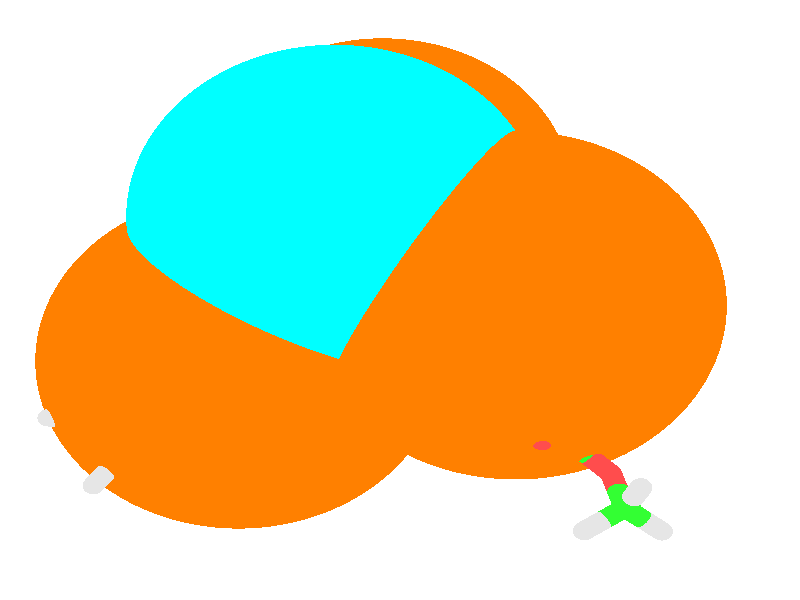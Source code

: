 camera {direction<0.0,0.0,  -2.835>
 location <0.0 , 0.0 , 0.0>
 right 1.1007268429*x up y 
 }
#default { finish{phong   -1.000 ambient    0.500 diffuse    0.450 phong_size 13.750000}}
light_source{<4000.0000,4000.0000,9986.4404>  rgb<1.0,1.0,1.0>}
plane{z , -85.2265 
 pigment{color rgb<1.0000,1.0000,1.0000>}
 finish{phong 0 specular 0 diffuse 0 ambient 1.0}}
cylinder{<0.1915572882,1.7290735245,-55.8469505310>,
<1.3153467178,1.3311817646,-56.5700263977>,
 0.2500000000
open
pigment{color rgb<0.20001,1.0000,0.2000>}}
sphere{<0.1915572882,1.7290735245,-55.8469505310>, 0.2500000000
pigment{color rgb<0.20001,1.0000,0.2000>}}
sphere{<1.3153467178,1.3311817646,-56.5700263977>, 0.2500000000
pigment{color rgb<0.20001,1.0000,0.2000>}}
cylinder{<0.1915572882,1.7290735245,-55.8469505310>,
<0.1836140156,2.9613411427,-55.1821403503>,
 0.2500000000
open
pigment{color rgb<0.20001,1.0000,0.2000>}}
sphere{<0.1915572882,1.7290735245,-55.8469505310>, 0.2500000000
pigment{color rgb<0.20001,1.0000,0.2000>}}
sphere{<0.1836140156,2.9613411427,-55.1821403503>, 0.2500000000
pigment{color rgb<0.20001,1.0000,0.2000>}}
cylinder{<0.1915572882,1.7290735245,-55.8469505310>,
<-0.2502543330,1.4016482830,-55.8200721741>,
 0.2500000000
open
pigment{color rgb<0.20001,1.0000,0.2000>}}
sphere{<0.1915572882,1.7290735245,-55.8469505310>, 0.2500000000
pigment{color rgb<0.20001,1.0000,0.2000>}}
sphere{<-0.2502543330,1.4016482830,-55.8200721741>, 0.2500000000
pigment{color rgb<0.20001,1.0000,0.2000>}}
cylinder{<-0.6920630932,1.0742251873,-55.7931900024>,
<-0.2502514124,1.4016503096,-55.8200683594>,
 0.2500000000
open
pigment{color rgb<0.90001,0.9000,0.9000>}}
sphere{<-0.6920630932,1.0742251873,-55.7931900024>, 0.2500000000
pigment{color rgb<0.90001,0.9000,0.9000>}}
sphere{<-0.2502514124,1.4016503096,-55.8200683594>, 0.2500000000
pigment{color rgb<0.90001,0.9000,0.9000>}}
cylinder{<1.3153406382,1.3311836720,-56.5700225830>,
<2.4343214035,2.1602089405,-56.6367568970>,
 0.2500000000
open
pigment{color rgb<0.20001,1.0000,0.2000>}}
sphere{<1.3153406382,1.3311836720,-56.5700225830>, 0.2500000000
pigment{color rgb<0.20001,1.0000,0.2000>}}
sphere{<2.4343214035,2.1602089405,-56.6367568970>, 0.2500000000
pigment{color rgb<0.20001,1.0000,0.2000>}}
cylinder{<1.3153406382,1.3311836720,-56.5700225830>,
<1.3147978783,0.8463323712,-56.8300399780>,
 0.2500000000
open
pigment{color rgb<0.20001,1.0000,0.2000>}}
sphere{<1.3153406382,1.3311836720,-56.5700225830>, 0.2500000000
pigment{color rgb<0.20001,1.0000,0.2000>}}
sphere{<1.3147978783,0.8463323712,-56.8300399780>, 0.2500000000
pigment{color rgb<0.20001,1.0000,0.2000>}}
cylinder{<1.3142553568,0.3614895344,-57.0900535583>,
<1.3147978783,0.8463411927,-56.8300361633>,
 0.2500000000
open
pigment{color rgb<0.90001,0.9000,0.9000>}}
sphere{<1.3142553568,0.3614895344,-57.0900535583>, 0.2500000000
pigment{color rgb<0.90001,0.9000,0.9000>}}
sphere{<1.3147978783,0.8463411927,-56.8300361633>, 0.2500000000
pigment{color rgb<0.90001,0.9000,0.9000>}}
cylinder{<2.4343175888,2.1602060795,-56.6367530823>,
<2.4300887585,3.3895668983,-55.9787712097>,
 0.2500000000
open
pigment{color rgb<0.20001,1.0000,0.2000>}}
sphere{<2.4343175888,2.1602060795,-56.6367530823>, 0.2500000000
pigment{color rgb<0.20001,1.0000,0.2000>}}
sphere{<2.4300887585,3.3895668983,-55.9787712097>, 0.2500000000
pigment{color rgb<0.20001,1.0000,0.2000>}}
cylinder{<2.4343175888,2.1602060795,-56.6367530823>,
<2.8770804405,2.0025722980,-56.9229621887>,
 0.2500000000
open
pigment{color rgb<0.20001,1.0000,0.2000>}}
sphere{<2.4343175888,2.1602060795,-56.6367530823>, 0.2500000000
pigment{color rgb<0.20001,1.0000,0.2000>}}
sphere{<2.8770804405,2.0025722980,-56.9229621887>, 0.2500000000
pigment{color rgb<0.20001,1.0000,0.2000>}}
cylinder{<3.3198385239,1.8449401855,-57.2091674805>,
<2.8770759106,2.0025744438,-56.9229583740>,
 0.2500000000
open
pigment{color rgb<0.90001,0.9000,0.9000>}}
sphere{<3.3198385239,1.8449401855,-57.2091674805>, 0.2500000000
pigment{color rgb<0.90001,0.9000,0.9000>}}
sphere{<2.8770759106,2.0025744438,-56.9229583740>, 0.2500000000
pigment{color rgb<0.90001,0.9000,0.9000>}}
cylinder{<2.4300885201,3.3895561695,-55.9787788391>,
<1.3085103035,3.7923455238,-55.2546730042>,
 0.2500000000
open
pigment{color rgb<0.20001,1.0000,0.2000>}}
sphere{<2.4300885201,3.3895561695,-55.9787788391>, 0.2500000000
pigment{color rgb<0.20001,1.0000,0.2000>}}
sphere{<1.3085103035,3.7923455238,-55.2546730042>, 0.2500000000
pigment{color rgb<0.20001,1.0000,0.2000>}}
cylinder{<2.4300885201,3.3895561695,-55.9787788391>,
<2.8708367348,3.7175030708,-56.0038986206>,
 0.2500000000
open
pigment{color rgb<0.20001,1.0000,0.2000>}}
sphere{<2.4300885201,3.3895561695,-55.9787788391>, 0.2500000000
pigment{color rgb<0.20001,1.0000,0.2000>}}
sphere{<2.8708367348,3.7175030708,-56.0038986206>, 0.2500000000
pigment{color rgb<0.20001,1.0000,0.2000>}}
cylinder{<3.3115820885,4.0454473495,-56.0290222168>,
<2.8708338737,3.7175004482,-56.0039024353>,
 0.2500000000
open
pigment{color rgb<0.90001,0.9000,0.9000>}}
sphere{<3.3115820885,4.0454473495,-56.0290222168>, 0.2500000000
pigment{color rgb<0.90001,0.9000,0.9000>}}
sphere{<2.8708338737,3.7175004482,-56.0039024353>, 0.2500000000
pigment{color rgb<0.90001,0.9000,0.9000>}}
cylinder{<1.3085162640,3.7923431396,-55.2546768188>,
<0.1836099625,2.9613270760,-55.1821441650>,
 0.2500000000
open
pigment{color rgb<0.20001,1.0000,0.2000>}}
sphere{<1.3085162640,3.7923431396,-55.2546768188>, 0.2500000000
pigment{color rgb<0.20001,1.0000,0.2000>}}
sphere{<0.1836099625,2.9613270760,-55.1821441650>, 0.2500000000
pigment{color rgb<0.20001,1.0000,0.2000>}}
cylinder{<1.3085162640,3.7923431396,-55.2546768188>,
<1.3076498508,4.2770233154,-54.9941825867>,
 0.2500000000
open
pigment{color rgb<0.20001,1.0000,0.2000>}}
sphere{<1.3085162640,3.7923431396,-55.2546768188>, 0.2500000000
pigment{color rgb<0.20001,1.0000,0.2000>}}
sphere{<1.3076498508,4.2770233154,-54.9941825867>, 0.2500000000
pigment{color rgb<0.20001,1.0000,0.2000>}}
cylinder{<1.3067839146,4.7616949081,-54.7336997986>,
<1.3076500893,4.2770142555,-54.9941940308>,
 0.2500000000
open
pigment{color rgb<0.90001,0.9000,0.9000>}}
sphere{<1.3067839146,4.7616949081,-54.7336997986>, 0.2500000000
pigment{color rgb<0.90001,0.9000,0.9000>}}
sphere{<1.3076500893,4.2770142555,-54.9941940308>, 0.2500000000
pigment{color rgb<0.90001,0.9000,0.9000>}}
cylinder{<0.1836141348,2.9613299370,-55.1821441650>,
<-1.0246266127,3.4184560776,-54.4544715881>,
 0.2500000000
open
pigment{color rgb<0.20001,1.0000,0.2000>}}
sphere{<0.1836141348,2.9613299370,-55.1821441650>, 0.2500000000
pigment{color rgb<0.20001,1.0000,0.2000>}}
sphere{<-1.0246266127,3.4184560776,-54.4544715881>, 0.2500000000
pigment{color rgb<0.20001,1.0000,0.2000>}}
cylinder{<-1.0246205330,3.4184539318,-54.4544754028>,
<-1.9099189043,4.2923493385,-55.3132171631>,
 0.2500000000
open
pigment{color rgb<0.20001,1.0000,0.2000>}}
sphere{<-1.0246205330,3.4184539318,-54.4544754028>, 0.2500000000
pigment{color rgb<0.20001,1.0000,0.2000>}}
sphere{<-1.9099189043,4.2923493385,-55.3132171631>, 0.2500000000
pigment{color rgb<0.20001,1.0000,0.2000>}}
cylinder{<-1.0246205330,3.4184539318,-54.4544754028>,
<-1.6846117973,2.5025117397,-53.4494857788>,
 0.2500000000
open
pigment{color rgb<0.20001,1.0000,0.2000>}}
sphere{<-1.0246205330,3.4184539318,-54.4544754028>, 0.2500000000
pigment{color rgb<0.20001,1.0000,0.2000>}}
sphere{<-1.6846117973,2.5025117397,-53.4494857788>, 0.2500000000
pigment{color rgb<0.20001,1.0000,0.2000>}}
cylinder{<-1.0246205330,3.4184539318,-54.4544754028>,
<-0.9016271830,3.7779896259,-52.9903526306>,
 0.2500000000
open
pigment{color rgb<0.20001,1.0000,0.2000>}}
sphere{<-1.0246205330,3.4184539318,-54.4544754028>, 0.2500000000
pigment{color rgb<0.20001,1.0000,0.2000>}}
sphere{<-0.9016271830,3.7779896259,-52.9903526306>, 0.2500000000
pigment{color rgb<0.20001,1.0000,0.2000>}}
cylinder{<-1.9099190235,4.2923498154,-55.3132133484>,
<-2.5836100578,3.4993939400,-56.4146804810>,
 0.2500000000
open
pigment{color rgb<0.20001,1.0000,0.2000>}}
sphere{<-1.9099190235,4.2923498154,-55.3132133484>, 0.2500000000
pigment{color rgb<0.20001,1.0000,0.2000>}}
sphere{<-2.5836100578,3.4993939400,-56.4146804810>, 0.2500000000
pigment{color rgb<0.20001,1.0000,0.2000>}}
cylinder{<-1.9099190235,4.2923498154,-55.3132133484>,
<-1.5915908813,4.6979985237,-55.5358428955>,
 0.2500000000
open
pigment{color rgb<0.20001,1.0000,0.2000>}}
sphere{<-1.9099190235,4.2923498154,-55.3132133484>, 0.2500000000
pigment{color rgb<0.20001,1.0000,0.2000>}}
sphere{<-1.5915908813,4.6979985237,-55.5358428955>, 0.2500000000
pigment{color rgb<0.20001,1.0000,0.2000>}}
cylinder{<-1.2732638121,5.1036458015,-55.7584762573>,
<-1.5915920734,4.6979970932,-55.5358467102>,
 0.2500000000
open
pigment{color rgb<0.90001,0.9000,0.9000>}}
sphere{<-1.2732638121,5.1036458015,-55.7584762573>, 0.2500000000
pigment{color rgb<0.90001,0.9000,0.9000>}}
sphere{<-1.5915920734,4.6979970932,-55.5358467102>, 0.2500000000
pigment{color rgb<0.90001,0.9000,0.9000>}}
cylinder{<-1.9099190235,4.2923498154,-55.3132133484>,
<-2.3009285927,4.5388107300,-54.9940681458>,
 0.2500000000
open
pigment{color rgb<0.20001,1.0000,0.2000>}}
sphere{<-1.9099190235,4.2923498154,-55.3132133484>, 0.2500000000
pigment{color rgb<0.20001,1.0000,0.2000>}}
sphere{<-2.3009285927,4.5388107300,-54.9940681458>, 0.2500000000
pigment{color rgb<0.20001,1.0000,0.2000>}}
cylinder{<-2.6919329166,4.7852683067,-54.6749305725>,
<-2.3009233475,4.5388073921,-54.9940757751>,
 0.2500000000
open
pigment{color rgb<0.90001,0.9000,0.9000>}}
sphere{<-2.6919329166,4.7852683067,-54.6749305725>, 0.2500000000
pigment{color rgb<0.90001,0.9000,0.9000>}}
sphere{<-2.3009233475,4.5388073921,-54.9940757751>, 0.2500000000
pigment{color rgb<0.90001,0.9000,0.9000>}}
cylinder{<-2.5836048126,3.4994001389,-56.4146728516>,
<-3.4123744965,4.4118728638,-57.2932205200>,
 0.2500000000
open
pigment{color rgb<0.20001,1.0000,0.2000>}}
sphere{<-2.5836048126,3.4994001389,-56.4146728516>, 0.2500000000
pigment{color rgb<0.20001,1.0000,0.2000>}}
sphere{<-3.4123744965,4.4118728638,-57.2932205200>, 0.2500000000
pigment{color rgb<0.20001,1.0000,0.2000>}}
cylinder{<-2.5836048126,3.4994001389,-56.4146728516>,
<-2.1984875202,3.2354493141,-56.7262344360>,
 0.2500000000
open
pigment{color rgb<0.20001,1.0000,0.2000>}}
sphere{<-2.5836048126,3.4994001389,-56.4146728516>, 0.2500000000
pigment{color rgb<0.20001,1.0000,0.2000>}}
sphere{<-2.1984875202,3.2354493141,-56.7262344360>, 0.2500000000
pigment{color rgb<0.20001,1.0000,0.2000>}}
cylinder{<-1.8133758307,2.9715020657,-57.0377960205>,
<-2.1984932423,3.2354528904,-56.7262344360>,
 0.2500000000
open
pigment{color rgb<0.90001,0.9000,0.9000>}}
sphere{<-1.8133758307,2.9715020657,-57.0377960205>, 0.2500000000
pigment{color rgb<0.90001,0.9000,0.9000>}}
sphere{<-2.1984932423,3.2354528904,-56.7262344360>, 0.2500000000
pigment{color rgb<0.90001,0.9000,0.9000>}}
cylinder{<-2.5836048126,3.4994001389,-56.4146728516>,
<-2.9122815132,3.1041240692,-56.1900177002>,
 0.2500000000
open
pigment{color rgb<0.20001,1.0000,0.2000>}}
sphere{<-2.5836048126,3.4994001389,-56.4146728516>, 0.2500000000
pigment{color rgb<0.20001,1.0000,0.2000>}}
sphere{<-2.9122815132,3.1041240692,-56.1900177002>, 0.2500000000
pigment{color rgb<0.20001,1.0000,0.2000>}}
cylinder{<-3.2409572601,2.7088489532,-55.9653587341>,
<-2.9122805595,3.1041247845,-56.1900138855>,
 0.2500000000
open
pigment{color rgb<0.90001,0.9000,0.9000>}}
sphere{<-3.2409572601,2.7088489532,-55.9653587341>, 0.2500000000
pigment{color rgb<0.90001,0.9000,0.9000>}}
sphere{<-2.9122805595,3.1041247845,-56.1900138855>, 0.2500000000
pigment{color rgb<0.90001,0.9000,0.9000>}}
cylinder{<-3.4123754501,4.4118728638,-57.2932205200>,
<-4.0592374802,3.6464390755,-58.4047737122>,
 0.2500000000
open
pigment{color rgb<0.20001,1.0000,0.2000>}}
sphere{<-3.4123754501,4.4118728638,-57.2932205200>, 0.2500000000
pigment{color rgb<0.20001,1.0000,0.2000>}}
sphere{<-4.0592374802,3.6464390755,-58.4047737122>, 0.2500000000
pigment{color rgb<0.20001,1.0000,0.2000>}}
cylinder{<-3.4123754501,4.4118728638,-57.2932205200>,
<-3.0915842056,4.8121900558,-57.5210266113>,
 0.2500000000
open
pigment{color rgb<0.20001,1.0000,0.2000>}}
sphere{<-3.4123754501,4.4118728638,-57.2932205200>, 0.2500000000
pigment{color rgb<0.20001,1.0000,0.2000>}}
sphere{<-3.0915842056,4.8121900558,-57.5210266113>, 0.2500000000
pigment{color rgb<0.20001,1.0000,0.2000>}}
cylinder{<-2.7707934380,5.2125067711,-57.7488288879>,
<-3.0915846825,4.8121895790,-57.5210227966>,
 0.2500000000
open
pigment{color rgb<0.90001,0.9000,0.9000>}}
sphere{<-2.7707934380,5.2125067711,-57.7488288879>, 0.2500000000
pigment{color rgb<0.90001,0.9000,0.9000>}}
sphere{<-3.0915846825,4.8121895790,-57.5210227966>, 0.2500000000
pigment{color rgb<0.90001,0.9000,0.9000>}}
cylinder{<-3.4123754501,4.4118728638,-57.2932205200>,
<-3.8129274845,4.6660556793,-56.9932441711>,
 0.2500000000
open
pigment{color rgb<0.20001,1.0000,0.2000>}}
sphere{<-3.4123754501,4.4118728638,-57.2932205200>, 0.2500000000
pigment{color rgb<0.20001,1.0000,0.2000>}}
sphere{<-3.8129274845,4.6660556793,-56.9932441711>, 0.2500000000
pigment{color rgb<0.20001,1.0000,0.2000>}}
cylinder{<-4.2134737968,4.9202356339,-56.6932678223>,
<-3.8129217625,4.6660528183,-56.9932441711>,
 0.2500000000
open
pigment{color rgb<0.90001,0.9000,0.9000>}}
sphere{<-4.2134737968,4.9202356339,-56.6932678223>, 0.2500000000
pigment{color rgb<0.90001,0.9000,0.9000>}}
sphere{<-3.8129217625,4.6660528183,-56.9932441711>, 0.2500000000
pigment{color rgb<0.90001,0.9000,0.9000>}}
cylinder{<-4.0592327118,3.6464452744,-58.4047660828>,
<-3.9807195663,3.0589973927,-58.5736351013>,
 0.2500000000
open
pigment{color rgb<0.20001,1.0000,0.2000>}}
sphere{<-4.0592327118,3.6464452744,-58.4047660828>, 0.2500000000
pigment{color rgb<0.20001,1.0000,0.2000>}}
sphere{<-3.9807195663,3.0589973927,-58.5736351013>, 0.2500000000
pigment{color rgb<0.20001,1.0000,0.2000>}}
cylinder{<-3.9022064209,2.4715576172,-58.7425003052>,
<-3.9807200432,3.0590059757,-58.5736312866>,
 0.2500000000
open
pigment{color rgb<1.00001,0.3000,0.3000>}}
sphere{<-3.9022064209,2.4715576172,-58.7425003052>, 0.2500000000
pigment{color rgb<1.00001,0.3000,0.3000>}}
sphere{<-3.9807200432,3.0590059757,-58.5736312866>, 0.2500000000
pigment{color rgb<1.00001,0.3000,0.3000>}}
cylinder{<-4.0592327118,3.6464452744,-58.4047660828>,
<-4.4986619949,4.0293035507,-58.7641143799>,
 0.2500000000
open
pigment{color rgb<0.20001,1.0000,0.2000>}}
sphere{<-4.0592327118,3.6464452744,-58.4047660828>, 0.2500000000
pigment{color rgb<0.20001,1.0000,0.2000>}}
sphere{<-4.4986619949,4.0293035507,-58.7641143799>, 0.2500000000
pigment{color rgb<0.20001,1.0000,0.2000>}}
cylinder{<-4.9380917549,4.4121618271,-59.1234588623>,
<-4.4986624718,4.0293035507,-58.7641105652>,
 0.2500000000
open
pigment{color rgb<1.00001,0.3000,0.3000>}}
sphere{<-4.9380917549,4.4121618271,-59.1234588623>, 0.2500000000
pigment{color rgb<1.00001,0.3000,0.3000>}}
sphere{<-4.4986624718,4.0293035507,-58.7641105652>, 0.2500000000
pigment{color rgb<1.00001,0.3000,0.3000>}}
cylinder{<-5.6040248871,3.7734057903,-60.2133102417>,
<-5.2296919823,3.5960087776,-60.5874938965>,
 0.2500000000
open
pigment{color rgb<0.20001,1.0000,0.2000>}}
sphere{<-5.6040248871,3.7734057903,-60.2133102417>, 0.2500000000
pigment{color rgb<0.20001,1.0000,0.2000>}}
sphere{<-5.2296919823,3.5960087776,-60.5874938965>, 0.2500000000
pigment{color rgb<0.20001,1.0000,0.2000>}}
cylinder{<-4.8553628922,3.4186139107,-60.9616699219>,
<-5.2296957970,3.5960109234,-60.5874862671>,
 0.2500000000
open
pigment{color rgb<0.90001,0.9000,0.9000>}}
sphere{<-4.8553628922,3.4186139107,-60.9616699219>, 0.2500000000
pigment{color rgb<0.90001,0.9000,0.9000>}}
sphere{<-5.2296957970,3.5960109234,-60.5874862671>, 0.2500000000
pigment{color rgb<0.90001,0.9000,0.9000>}}
cylinder{<-5.6040248871,3.7734057903,-60.2133102417>,
<-5.9290132523,4.1764860153,-60.4236526489>,
 0.2500000000
open
pigment{color rgb<0.20001,1.0000,0.2000>}}
sphere{<-5.6040248871,3.7734057903,-60.2133102417>, 0.2500000000
pigment{color rgb<0.20001,1.0000,0.2000>}}
sphere{<-5.9290132523,4.1764860153,-60.4236526489>, 0.2500000000
pigment{color rgb<0.20001,1.0000,0.2000>}}
cylinder{<-6.2540020943,4.5795660019,-60.6339912415>,
<-5.9290127754,4.1764855385,-60.4236488342>,
 0.2500000000
open
pigment{color rgb<0.90001,0.9000,0.9000>}}
sphere{<-6.2540020943,4.5795660019,-60.6339912415>, 0.2500000000
pigment{color rgb<0.90001,0.9000,0.9000>}}
sphere{<-5.9290127754,4.1764855385,-60.4236488342>, 0.2500000000
pigment{color rgb<0.90001,0.9000,0.9000>}}
cylinder{<-5.6040248871,3.7734057903,-60.2133102417>,
<-5.9063353539,3.3431079388,-60.0258407593>,
 0.2500000000
open
pigment{color rgb<0.20001,1.0000,0.2000>}}
sphere{<-5.6040248871,3.7734057903,-60.2133102417>, 0.2500000000
pigment{color rgb<0.20001,1.0000,0.2000>}}
sphere{<-5.9063353539,3.3431079388,-60.0258407593>, 0.2500000000
pigment{color rgb<0.20001,1.0000,0.2000>}}
cylinder{<-6.2086439133,2.9128115177,-59.8383712769>,
<-5.9063339233,3.3431093693,-60.0258407593>,
 0.2500000000
open
pigment{color rgb<0.90001,0.9000,0.9000>}}
sphere{<-6.2086439133,2.9128115177,-59.8383712769>, 0.2500000000
pigment{color rgb<0.90001,0.9000,0.9000>}}
sphere{<-5.9063339233,3.3431093693,-60.0258407593>, 0.2500000000
pigment{color rgb<0.90001,0.9000,0.9000>}}
cylinder{<4.3653616905,0.4728129506,-49.9984436035>,
<5.6261148453,0.9504284859,-49.6446990967>,
 0.2500000000
open
pigment{color rgb<0.20001,1.0000,0.2000>}}
sphere{<4.3653616905,0.4728129506,-49.9984436035>, 0.2500000000
pigment{color rgb<0.20001,1.0000,0.2000>}}
sphere{<5.6261148453,0.9504284859,-49.6446990967>, 0.2500000000
pigment{color rgb<0.20001,1.0000,0.2000>}}
cylinder{<4.3653616905,0.4728129506,-49.9984436035>,
<3.4186682701,0.1866921782,-49.0053405762>,
 0.2500000000
open
pigment{color rgb<0.20001,1.0000,0.2000>}}
sphere{<4.3653616905,0.4728129506,-49.9984436035>, 0.2500000000
pigment{color rgb<0.20001,1.0000,0.2000>}}
sphere{<3.4186682701,0.1866921782,-49.0053405762>, 0.2500000000
pigment{color rgb<0.20001,1.0000,0.2000>}}
cylinder{<4.3653616905,0.4728129506,-49.9984436035>,
<4.2364301682,0.3991031647,-50.5282669067>,
 0.2500000000
open
pigment{color rgb<0.20001,1.0000,0.2000>}}
sphere{<4.3653616905,0.4728129506,-49.9984436035>, 0.2500000000
pigment{color rgb<0.20001,1.0000,0.2000>}}
sphere{<4.2364301682,0.3991031647,-50.5282669067>, 0.2500000000
pigment{color rgb<0.20001,1.0000,0.2000>}}
cylinder{<4.1075000763,0.3253942728,-51.0580902100>,
<4.2364315987,0.3991038799,-50.5282630920>,
 0.2500000000
open
pigment{color rgb<0.90001,0.9000,0.9000>}}
sphere{<4.1075000763,0.3253942728,-51.0580902100>, 0.2500000000
pigment{color rgb<0.90001,0.9000,0.9000>}}
sphere{<4.2364315987,0.3991038799,-50.5282630920>, 0.2500000000
pigment{color rgb<0.90001,0.9000,0.9000>}}
cylinder{<5.6261096001,0.9504265189,-49.6446990967>,
<5.9525780678,1.1422809362,-48.3029441833>,
 0.2500000000
open
pigment{color rgb<0.20001,1.0000,0.2000>}}
sphere{<5.6261096001,0.9504265189,-49.6446990967>, 0.2500000000
pigment{color rgb<0.20001,1.0000,0.2000>}}
sphere{<5.9525780678,1.1422809362,-48.3029441833>, 0.2500000000
pigment{color rgb<0.20001,1.0000,0.2000>}}
cylinder{<5.6261096001,0.9504265189,-49.6446990967>,
<5.9945816994,1.0639730692,-50.0371398926>,
 0.2500000000
open
pigment{color rgb<0.20001,1.0000,0.2000>}}
sphere{<5.6261096001,0.9504265189,-49.6446990967>, 0.2500000000
pigment{color rgb<0.20001,1.0000,0.2000>}}
sphere{<5.9945816994,1.0639730692,-50.0371398926>, 0.2500000000
pigment{color rgb<0.20001,1.0000,0.2000>}}
cylinder{<6.3630514145,1.1775184870,-50.4295768738>,
<5.9945797920,1.0639722347,-50.0371360779>,
 0.2500000000
open
pigment{color rgb<0.90001,0.9000,0.9000>}}
sphere{<6.3630514145,1.1775184870,-50.4295768738>, 0.2500000000
pigment{color rgb<0.90001,0.9000,0.9000>}}
sphere{<5.9945797920,1.0639722347,-50.0371360779>, 0.2500000000
pigment{color rgb<0.90001,0.9000,0.9000>}}
cylinder{<5.9525766373,1.1422798634,-48.3029518127>,
<5.0145387650,0.8551070690,-47.3108367920>,
 0.2500000000
open
pigment{color rgb<0.20001,1.0000,0.2000>}}
sphere{<5.9525766373,1.1422798634,-48.3029518127>, 0.2500000000
pigment{color rgb<0.20001,1.0000,0.2000>}}
sphere{<5.0145387650,0.8551070690,-47.3108367920>, 0.2500000000
pigment{color rgb<0.20001,1.0000,0.2000>}}
cylinder{<5.9525766373,1.1422798634,-48.3029518127>,
<6.4499430656,1.3322231770,-48.1646804810>,
 0.2500000000
open
pigment{color rgb<0.20001,1.0000,0.2000>}}
sphere{<5.9525766373,1.1422798634,-48.3029518127>, 0.2500000000
pigment{color rgb<0.20001,1.0000,0.2000>}}
sphere{<6.4499430656,1.3322231770,-48.1646804810>, 0.2500000000
pigment{color rgb<0.20001,1.0000,0.2000>}}
cylinder{<6.9473047256,1.5221649408,-48.0264091492>,
<6.4499382973,1.3322216272,-48.1646804810>,
 0.2500000000
open
pigment{color rgb<0.90001,0.9000,0.9000>}}
sphere{<6.9473047256,1.5221649408,-48.0264091492>, 0.2500000000
pigment{color rgb<0.90001,0.9000,0.9000>}}
sphere{<6.4499382973,1.3322216272,-48.1646804810>, 0.2500000000
pigment{color rgb<0.90001,0.9000,0.9000>}}
cylinder{<5.0145416260,0.8551078439,-47.3108367920>,
<3.7511723042,0.3793433309,-47.6590347290>,
 0.2500000000
open
pigment{color rgb<0.20001,1.0000,0.2000>}}
sphere{<5.0145416260,0.8551078439,-47.3108367920>, 0.2500000000
pigment{color rgb<0.20001,1.0000,0.2000>}}
sphere{<3.7511723042,0.3793433309,-47.6590347290>, 0.2500000000
pigment{color rgb<0.20001,1.0000,0.2000>}}
cylinder{<5.0145416260,0.8551078439,-47.3108367920>,
<5.1410884857,0.9310096502,-46.7809715271>,
 0.2500000000
open
pigment{color rgb<0.20001,1.0000,0.2000>}}
sphere{<5.0145416260,0.8551078439,-47.3108367920>, 0.2500000000
pigment{color rgb<0.20001,1.0000,0.2000>}}
sphere{<5.1410884857,0.9310096502,-46.7809715271>, 0.2500000000
pigment{color rgb<0.20001,1.0000,0.2000>}}
cylinder{<5.2676339149,1.0069106817,-46.2511138916>,
<5.1410870552,0.9310089350,-46.7809791565>,
 0.2500000000
open
pigment{color rgb<0.90001,0.9000,0.9000>}}
sphere{<5.2676339149,1.0069106817,-46.2511138916>, 0.2500000000
pigment{color rgb<0.90001,0.9000,0.9000>}}
sphere{<5.1410870552,0.9310089350,-46.7809791565>, 0.2500000000
pigment{color rgb<0.90001,0.9000,0.9000>}}
cylinder{<3.7511773109,0.3793453574,-47.6590347290>,
<3.4186692238,0.1866919696,-49.0053482056>,
 0.2500000000
open
pigment{color rgb<0.20001,1.0000,0.2000>}}
sphere{<3.7511773109,0.3793453574,-47.6590347290>, 0.2500000000
pigment{color rgb<0.20001,1.0000,0.2000>}}
sphere{<3.4186692238,0.1866919696,-49.0053482056>, 0.2500000000
pigment{color rgb<0.20001,1.0000,0.2000>}}
cylinder{<3.7511773109,0.3793453574,-47.6590347290>,
<3.3799588680,0.2686329782,-47.2673912048>,
 0.2500000000
open
pigment{color rgb<0.20001,1.0000,0.2000>}}
sphere{<3.7511773109,0.3793453574,-47.6590347290>, 0.2500000000
pigment{color rgb<0.20001,1.0000,0.2000>}}
sphere{<3.3799588680,0.2686329782,-47.2673912048>, 0.2500000000
pigment{color rgb<0.20001,1.0000,0.2000>}}
cylinder{<3.0087420940,0.1579211950,-46.8757514954>,
<3.3799607754,0.2686333656,-47.2673950195>,
 0.2500000000
open
pigment{color rgb<0.90001,0.9000,0.9000>}}
sphere{<3.0087420940,0.1579211950,-46.8757514954>, 0.2500000000
pigment{color rgb<0.90001,0.9000,0.9000>}}
sphere{<3.3799607754,0.2686333656,-47.2673950195>, 0.2500000000
pigment{color rgb<0.90001,0.9000,0.9000>}}
cylinder{<3.4186706543,0.1866928339,-49.0053405762>,
<2.0930860043,-0.3529254198,-49.3925399780>,
 0.2500000000
open
pigment{color rgb<0.20001,1.0000,0.2000>}}
sphere{<3.4186706543,0.1866928339,-49.0053405762>, 0.2500000000
pigment{color rgb<0.20001,1.0000,0.2000>}}
sphere{<2.0930860043,-0.3529254198,-49.3925399780>, 0.2500000000
pigment{color rgb<0.20001,1.0000,0.2000>}}
cylinder{<2.0930917263,-0.3529231548,-49.3925399780>,
<2.1427984238,-1.8216342926,-49.7515106201>,
 0.2500000000
open
pigment{color rgb<0.20001,1.0000,0.2000>}}
sphere{<2.0930917263,-0.3529231548,-49.3925399780>, 0.2500000000
pigment{color rgb<0.20001,1.0000,0.2000>}}
sphere{<2.1427984238,-1.8216342926,-49.7515106201>, 0.2500000000
pigment{color rgb<0.20001,1.0000,0.2000>}}
cylinder{<2.0930917263,-0.3529231548,-49.3925399780>,
<1.1722898483,0.5280074477,-50.2131843567>,
 0.2500000000
open
pigment{color rgb<0.20001,1.0000,0.2000>}}
sphere{<2.0930917263,-0.3529231548,-49.3925399780>, 0.2500000000
pigment{color rgb<0.20001,1.0000,0.2000>}}
sphere{<1.1722898483,0.5280074477,-50.2131843567>, 0.2500000000
pigment{color rgb<0.20001,1.0000,0.2000>}}
cylinder{<2.0930917263,-0.3529231548,-49.3925399780>,
<0.8463859558,0.1775656343,-48.7235832214>,
 0.2500000000
open
pigment{color rgb<0.20001,1.0000,0.2000>}}
sphere{<2.0930917263,-0.3529231548,-49.3925399780>, 0.2500000000
pigment{color rgb<0.20001,1.0000,0.2000>}}
sphere{<0.8463859558,0.1775656343,-48.7235832214>, 0.2500000000
pigment{color rgb<0.20001,1.0000,0.2000>}}
cylinder{<2.1427981853,-1.8216240406,-49.7515068054>,
<2.2693233490,-2.7388572693,-48.5506744385>,
 0.2500000000
open
pigment{color rgb<0.20001,1.0000,0.2000>}}
sphere{<2.1427981853,-1.8216240406,-49.7515068054>, 0.2500000000
pigment{color rgb<0.20001,1.0000,0.2000>}}
sphere{<2.2693233490,-2.7388572693,-48.5506744385>, 0.2500000000
pigment{color rgb<0.20001,1.0000,0.2000>}}
cylinder{<2.1427981853,-1.8216240406,-49.7515068054>,
<1.6729173660,-1.9567847252,-50.0292587280>,
 0.2500000000
open
pigment{color rgb<0.20001,1.0000,0.2000>}}
sphere{<2.1427981853,-1.8216240406,-49.7515068054>, 0.2500000000
pigment{color rgb<0.20001,1.0000,0.2000>}}
sphere{<1.6729173660,-1.9567847252,-50.0292587280>, 0.2500000000
pigment{color rgb<0.20001,1.0000,0.2000>}}
cylinder{<1.2030403614,-2.0919444561,-50.3070106506>,
<1.6729212999,-1.9567837715,-50.0292587280>,
 0.2500000000
open
pigment{color rgb<0.90001,0.9000,0.9000>}}
sphere{<1.2030403614,-2.0919444561,-50.3070106506>, 0.2500000000
pigment{color rgb<0.90001,0.9000,0.9000>}}
sphere{<1.6729212999,-1.9567837715,-50.0292587280>, 0.2500000000
pigment{color rgb<0.90001,0.9000,0.9000>}}
cylinder{<2.1427981853,-1.8216240406,-49.7515068054>,
<2.5733847618,-1.9005500078,-50.1036911011>,
 0.2500000000
open
pigment{color rgb<0.20001,1.0000,0.2000>}}
sphere{<2.1427981853,-1.8216240406,-49.7515068054>, 0.2500000000
pigment{color rgb<0.20001,1.0000,0.2000>}}
sphere{<2.5733847618,-1.9005500078,-50.1036911011>, 0.2500000000
pigment{color rgb<0.20001,1.0000,0.2000>}}
cylinder{<3.0039670467,-1.9794753790,-50.4558715820>,
<2.5733804703,-1.9005492926,-50.1036872864>,
 0.2500000000
open
pigment{color rgb<0.90001,0.9000,0.9000>}}
sphere{<3.0039670467,-1.9794753790,-50.4558715820>, 0.2500000000
pigment{color rgb<0.90001,0.9000,0.9000>}}
sphere{<2.5733804703,-1.9005492926,-50.1036872864>, 0.2500000000
pigment{color rgb<0.90001,0.9000,0.9000>}}
cylinder{<2.2693238258,-2.7388584614,-48.5506706238>,
<3.7145509720,-3.0455088615,-48.2174682617>,
 0.2500000000
open
pigment{color rgb<0.20001,1.0000,0.2000>}}
sphere{<2.2693238258,-2.7388584614,-48.5506706238>, 0.2500000000
pigment{color rgb<0.20001,1.0000,0.2000>}}
sphere{<3.7145509720,-3.0455088615,-48.2174682617>, 0.2500000000
pigment{color rgb<0.20001,1.0000,0.2000>}}
cylinder{<2.2693238258,-2.7388584614,-48.5506706238>,
<2.0181229115,-2.5094242096,-48.1040115356>,
 0.2500000000
open
pigment{color rgb<0.20001,1.0000,0.2000>}}
sphere{<2.2693238258,-2.7388584614,-48.5506706238>, 0.2500000000
pigment{color rgb<0.20001,1.0000,0.2000>}}
sphere{<2.0181229115,-2.5094242096,-48.1040115356>, 0.2500000000
pigment{color rgb<0.20001,1.0000,0.2000>}}
cylinder{<1.7669258118,-2.2799935341,-47.6573638916>,
<2.0181267262,-2.5094275475,-48.1040229797>,
 0.2500000000
open
pigment{color rgb<0.90001,0.9000,0.9000>}}
sphere{<1.7669258118,-2.2799935341,-47.6573638916>, 0.2500000000
pigment{color rgb<0.90001,0.9000,0.9000>}}
sphere{<2.0181267262,-2.5094275475,-48.1040229797>, 0.2500000000
pigment{color rgb<0.90001,0.9000,0.9000>}}
cylinder{<2.2693238258,-2.7388584614,-48.5506706238>,
<2.0017914772,-3.2196383476,-48.6612854004>,
 0.2500000000
open
pigment{color rgb<0.20001,1.0000,0.2000>}}
sphere{<2.2693238258,-2.7388584614,-48.5506706238>, 0.2500000000
pigment{color rgb<0.20001,1.0000,0.2000>}}
sphere{<2.0017914772,-3.2196383476,-48.6612854004>, 0.2500000000
pigment{color rgb<0.20001,1.0000,0.2000>}}
cylinder{<1.7342627048,-3.7004127502,-48.7719039917>,
<2.0017945766,-3.2196326256,-48.6612892151>,
 0.2500000000
open
pigment{color rgb<0.90001,0.9000,0.9000>}}
sphere{<1.7342627048,-3.7004127502,-48.7719039917>, 0.2500000000
pigment{color rgb<0.90001,0.9000,0.9000>}}
sphere{<2.0017945766,-3.2196326256,-48.6612892151>, 0.2500000000
pigment{color rgb<0.90001,0.9000,0.9000>}}
cylinder{<3.7145473957,-3.0455079079,-48.2174720764>,
<3.8123345375,-3.8652393818,-46.9702606201>,
 0.2500000000
open
pigment{color rgb<0.20001,1.0000,0.2000>}}
sphere{<3.7145473957,-3.0455079079,-48.2174720764>, 0.2500000000
pigment{color rgb<0.20001,1.0000,0.2000>}}
sphere{<3.8123345375,-3.8652393818,-46.9702606201>, 0.2500000000
pigment{color rgb<0.20001,1.0000,0.2000>}}
cylinder{<3.7145473957,-3.0455079079,-48.2174720764>,
<3.9976177216,-2.5674171448,-48.1284866333>,
 0.2500000000
open
pigment{color rgb<0.20001,1.0000,0.2000>}}
sphere{<3.7145473957,-3.0455079079,-48.2174720764>, 0.2500000000
pigment{color rgb<0.20001,1.0000,0.2000>}}
sphere{<3.9976177216,-2.5674171448,-48.1284866333>, 0.2500000000
pigment{color rgb<0.20001,1.0000,0.2000>}}
cylinder{<4.2806849480,-2.0893323421,-48.0394973755>,
<3.9976143837,-2.5674228668,-48.1284828186>,
 0.2500000000
open
pigment{color rgb<0.90001,0.9000,0.9000>}}
sphere{<4.2806849480,-2.0893323421,-48.0394973755>, 0.2500000000
pigment{color rgb<0.90001,0.9000,0.9000>}}
sphere{<3.9976143837,-2.5674228668,-48.1284828186>, 0.2500000000
pigment{color rgb<0.90001,0.9000,0.9000>}}
cylinder{<3.7145473957,-3.0455079079,-48.2174720764>,
<3.9624536037,-3.3167533875,-48.6415061951>,
 0.2500000000
open
pigment{color rgb<0.20001,1.0000,0.2000>}}
sphere{<3.7145473957,-3.0455079079,-48.2174720764>, 0.2500000000
pigment{color rgb<0.20001,1.0000,0.2000>}}
sphere{<3.9624536037,-3.3167533875,-48.6415061951>, 0.2500000000
pigment{color rgb<0.20001,1.0000,0.2000>}}
cylinder{<4.2103557587,-3.5879945755,-49.0655326843>,
<3.9624497890,-3.3167493343,-48.6414985657>,
 0.2500000000
open
pigment{color rgb<0.90001,0.9000,0.9000>}}
sphere{<4.2103557587,-3.5879945755,-49.0655326843>, 0.2500000000
pigment{color rgb<0.90001,0.9000,0.9000>}}
sphere{<3.9624497890,-3.3167493343,-48.6414985657>, 0.2500000000
pigment{color rgb<0.90001,0.9000,0.9000>}}
cylinder{<3.8123352528,-3.8652405739,-46.9702568054>,
<3.4778778553,-3.8316423893,-46.4540596008>,
 0.2500000000
open
pigment{color rgb<0.20001,1.0000,0.2000>}}
sphere{<3.8123352528,-3.8652405739,-46.9702568054>, 0.2500000000
pigment{color rgb<0.20001,1.0000,0.2000>}}
sphere{<3.4778778553,-3.8316423893,-46.4540596008>, 0.2500000000
pigment{color rgb<0.20001,1.0000,0.2000>}}
cylinder{<3.1434223652,-3.7980437279,-45.9378623962>,
<3.4778804779,-3.8316423893,-46.4540596008>,
 0.2500000000
open
pigment{color rgb<1.00001,0.3000,0.3000>}}
sphere{<3.1434223652,-3.7980437279,-45.9378623962>, 0.2500000000
pigment{color rgb<1.00001,0.3000,0.3000>}}
sphere{<3.4778804779,-3.8316423893,-46.4540596008>, 0.2500000000
pigment{color rgb<1.00001,0.3000,0.3000>}}
cylinder{<3.8123352528,-3.8652405739,-46.9702568054>,
<4.3136324883,-4.3310418129,-46.9988288879>,
 0.2500000000
open
pigment{color rgb<0.20001,1.0000,0.2000>}}
sphere{<3.8123352528,-3.8652405739,-46.9702568054>, 0.2500000000
pigment{color rgb<0.20001,1.0000,0.2000>}}
sphere{<4.3136324883,-4.3310418129,-46.9988288879>, 0.2500000000
pigment{color rgb<0.20001,1.0000,0.2000>}}
cylinder{<4.8149251938,-4.7968392372,-47.0273971558>,
<4.3136286736,-4.3310384750,-46.9988250732>,
 0.2500000000
open
pigment{color rgb<1.00001,0.3000,0.3000>}}
sphere{<4.8149251938,-4.7968392372,-47.0273971558>, 0.2500000000
pigment{color rgb<1.00001,0.3000,0.3000>}}
sphere{<4.3136286736,-4.3310384750,-46.9988250732>, 0.2500000000
pigment{color rgb<1.00001,0.3000,0.3000>}}
cylinder{<5.0070614815,-5.6075448990,-45.8689651489>,
<4.5443987846,-5.9013776779,-45.7633094788>,
 0.2500000000
open
pigment{color rgb<0.20001,1.0000,0.2000>}}
sphere{<5.0070614815,-5.6075448990,-45.8689651489>, 0.2500000000
pigment{color rgb<0.20001,1.0000,0.2000>}}
sphere{<4.5443987846,-5.9013776779,-45.7633094788>, 0.2500000000
pigment{color rgb<0.20001,1.0000,0.2000>}}
cylinder{<4.0817384720,-6.1952099800,-45.6576499939>,
<4.5444006920,-5.9013767242,-45.7633056641>,
 0.2500000000
open
pigment{color rgb<0.90001,0.9000,0.9000>}}
sphere{<4.0817384720,-6.1952099800,-45.6576499939>, 0.2500000000
pigment{color rgb<0.90001,0.9000,0.9000>}}
sphere{<4.5444006920,-5.9013767242,-45.7633056641>, 0.2500000000
pigment{color rgb<0.90001,0.9000,0.9000>}}
cylinder{<5.0070614815,-5.6075448990,-45.8689651489>,
<5.1328868866,-5.2862453461,-45.4298973083>,
 0.2500000000
open
pigment{color rgb<0.20001,1.0000,0.2000>}}
sphere{<5.0070614815,-5.6075448990,-45.8689651489>, 0.2500000000
pigment{color rgb<0.20001,1.0000,0.2000>}}
sphere{<5.1328868866,-5.2862453461,-45.4298973083>, 0.2500000000
pigment{color rgb<0.20001,1.0000,0.2000>}}
cylinder{<5.2587084770,-4.9649510384,-44.9908294678>,
<5.1328840256,-5.2862510681,-45.4298973083>,
 0.2500000000
open
pigment{color rgb<0.90001,0.9000,0.9000>}}
sphere{<5.2587084770,-4.9649510384,-44.9908294678>, 0.2500000000
pigment{color rgb<0.90001,0.9000,0.9000>}}
sphere{<5.1328840256,-5.2862510681,-45.4298973083>, 0.2500000000
pigment{color rgb<0.90001,0.9000,0.9000>}}
cylinder{<5.0070614815,-5.6075448990,-45.8689651489>,
<5.4339966774,-5.9402232170,-46.0086784363>,
 0.2500000000
open
pigment{color rgb<0.20001,1.0000,0.2000>}}
sphere{<5.0070614815,-5.6075448990,-45.8689651489>, 0.2500000000
pigment{color rgb<0.20001,1.0000,0.2000>}}
sphere{<5.4339966774,-5.9402232170,-46.0086784363>, 0.2500000000
pigment{color rgb<0.20001,1.0000,0.2000>}}
cylinder{<5.8609275818,-6.2728986740,-46.1483840942>,
<5.4339919090,-5.9402198792,-46.0086746216>,
 0.2500000000
open
pigment{color rgb<0.90001,0.9000,0.9000>}}
sphere{<5.8609275818,-6.2728986740,-46.1483840942>, 0.2500000000
pigment{color rgb<0.90001,0.9000,0.9000>}}
sphere{<5.4339919090,-5.9402198792,-46.0086746216>, 0.2500000000
pigment{color rgb<0.90001,0.9000,0.9000>}}
cylinder{<-6.6453385353,-2.5731451511,-50.1586151123>,
<-7.3207373619,-3.4935572147,-49.3587150574>,
 0.2500000000
open
pigment{color rgb<0.20001,1.0000,0.2000>}}
sphere{<-6.6453385353,-2.5731451511,-50.1586151123>, 0.2500000000
pigment{color rgb<0.20001,1.0000,0.2000>}}
sphere{<-7.3207373619,-3.4935572147,-49.3587150574>, 0.2500000000
pigment{color rgb<0.20001,1.0000,0.2000>}}
cylinder{<-6.6453385353,-2.5731451511,-50.1586151123>,
<-5.2568116188,-2.6703627110,-50.3222656250>,
 0.2500000000
open
pigment{color rgb<0.20001,1.0000,0.2000>}}
sphere{<-6.6453385353,-2.5731451511,-50.1586151123>, 0.2500000000
pigment{color rgb<0.20001,1.0000,0.2000>}}
sphere{<-5.2568116188,-2.6703627110,-50.3222656250>, 0.2500000000
pigment{color rgb<0.20001,1.0000,0.2000>}}
cylinder{<-6.6453385353,-2.5731451511,-50.1586151123>,
<-6.9225072861,-2.1700294018,-50.4099197388>,
 0.2500000000
open
pigment{color rgb<0.20001,1.0000,0.2000>}}
sphere{<-6.6453385353,-2.5731451511,-50.1586151123>, 0.2500000000
pigment{color rgb<0.20001,1.0000,0.2000>}}
sphere{<-6.9225072861,-2.1700294018,-50.4099197388>, 0.2500000000
pigment{color rgb<0.20001,1.0000,0.2000>}}
cylinder{<-7.1996755600,-1.7669131756,-50.6612243652>,
<-6.9225068092,-2.1700289249,-50.4099197388>,
 0.2500000000
open
pigment{color rgb<0.90001,0.9000,0.9000>}}
sphere{<-7.1996755600,-1.7669131756,-50.6612243652>, 0.2500000000
pigment{color rgb<0.90001,0.9000,0.9000>}}
sphere{<-6.9225068092,-2.1700289249,-50.4099197388>, 0.2500000000
pigment{color rgb<0.90001,0.9000,0.9000>}}
cylinder{<-7.3207364082,-3.4935572147,-49.3587150574>,
<-6.6189255714,-4.5169095993,-48.7213745117>,
 0.2500000000
open
pigment{color rgb<0.20001,1.0000,0.2000>}}
sphere{<-7.3207364082,-3.4935572147,-49.3587150574>, 0.2500000000
pigment{color rgb<0.20001,1.0000,0.2000>}}
sphere{<-6.6189255714,-4.5169095993,-48.7213745117>, 0.2500000000
pigment{color rgb<0.20001,1.0000,0.2000>}}
cylinder{<-7.3207364082,-3.4935572147,-49.3587150574>,
<-7.8651242256,-3.4515895844,-49.2949333191>,
 0.2500000000
open
pigment{color rgb<0.20001,1.0000,0.2000>}}
sphere{<-7.3207364082,-3.4935572147,-49.3587150574>, 0.2500000000
pigment{color rgb<0.20001,1.0000,0.2000>}}
sphere{<-7.8651242256,-3.4515895844,-49.2949333191>, 0.2500000000
pigment{color rgb<0.20001,1.0000,0.2000>}}
cylinder{<-8.4095087051,-3.4096224308,-49.2311553955>,
<-7.8651204109,-3.4515895844,-49.2949371338>,
 0.2500000000
open
pigment{color rgb<0.90001,0.9000,0.9000>}}
sphere{<-8.4095087051,-3.4096224308,-49.2311553955>, 0.2500000000
pigment{color rgb<0.90001,0.9000,0.9000>}}
sphere{<-7.8651204109,-3.4515895844,-49.2949371338>, 0.2500000000
pigment{color rgb<0.90001,0.9000,0.9000>}}
cylinder{<-6.6189255714,-4.5169095993,-48.7213745117>,
<-5.2377214432,-4.6189136505,-48.8843498230>,
 0.2500000000
open
pigment{color rgb<0.20001,1.0000,0.2000>}}
sphere{<-6.6189255714,-4.5169095993,-48.7213745117>, 0.2500000000
pigment{color rgb<0.20001,1.0000,0.2000>}}
sphere{<-5.2377214432,-4.6189136505,-48.8843498230>, 0.2500000000
pigment{color rgb<0.20001,1.0000,0.2000>}}
cylinder{<-6.6189255714,-4.5169095993,-48.7213745117>,
<-6.8866801262,-4.8795514107,-48.4063110352>,
 0.2500000000
open
pigment{color rgb<0.20001,1.0000,0.2000>}}
sphere{<-6.6189255714,-4.5169095993,-48.7213745117>, 0.2500000000
pigment{color rgb<0.20001,1.0000,0.2000>}}
sphere{<-6.8866801262,-4.8795514107,-48.4063110352>, 0.2500000000
pigment{color rgb<0.20001,1.0000,0.2000>}}
cylinder{<-7.1544351578,-5.2421913147,-48.0912475586>,
<-6.8866806030,-4.8795499802,-48.4063110352>,
 0.2500000000
open
pigment{color rgb<0.90001,0.9000,0.9000>}}
sphere{<-7.1544351578,-5.2421913147,-48.0912475586>, 0.2500000000
pigment{color rgb<0.90001,0.9000,0.9000>}}
sphere{<-6.8866806030,-4.8795499802,-48.4063110352>, 0.2500000000
pigment{color rgb<0.90001,0.9000,0.9000>}}
cylinder{<-5.2377257347,-4.6189131737,-48.8843460083>,
<-4.5569581985,-3.7004361153,-49.6826934814>,
 0.2500000000
open
pigment{color rgb<0.20001,1.0000,0.2000>}}
sphere{<-5.2377257347,-4.6189131737,-48.8843460083>, 0.2500000000
pigment{color rgb<0.20001,1.0000,0.2000>}}
sphere{<-4.5569581985,-3.7004361153,-49.6826934814>, 0.2500000000
pigment{color rgb<0.20001,1.0000,0.2000>}}
cylinder{<-5.2377257347,-4.6189131737,-48.8843460083>,
<-4.9594564438,-5.0224075317,-48.6341056824>,
 0.2500000000
open
pigment{color rgb<0.20001,1.0000,0.2000>}}
sphere{<-5.2377257347,-4.6189131737,-48.8843460083>, 0.2500000000
pigment{color rgb<0.20001,1.0000,0.2000>}}
sphere{<-4.9594564438,-5.0224075317,-48.6341056824>, 0.2500000000
pigment{color rgb<0.20001,1.0000,0.2000>}}
cylinder{<-4.6811866760,-5.4259023666,-48.3838691711>,
<-4.9594559669,-5.0224080086,-48.6341094971>,
 0.2500000000
open
pigment{color rgb<0.90001,0.9000,0.9000>}}
sphere{<-4.6811866760,-5.4259023666,-48.3838691711>, 0.2500000000
pigment{color rgb<0.90001,0.9000,0.9000>}}
sphere{<-4.9594559669,-5.0224080086,-48.6341094971>, 0.2500000000
pigment{color rgb<0.90001,0.9000,0.9000>}}
cylinder{<-4.5569581985,-3.7004365921,-49.6826972961>,
<-5.2568149567,-2.6703629494,-50.3222656250>,
 0.2500000000
open
pigment{color rgb<0.20001,1.0000,0.2000>}}
sphere{<-4.5569581985,-3.7004365921,-49.6826972961>, 0.2500000000
pigment{color rgb<0.20001,1.0000,0.2000>}}
sphere{<-5.2568149567,-2.6703629494,-50.3222656250>, 0.2500000000
pigment{color rgb<0.20001,1.0000,0.2000>}}
cylinder{<-4.5569581985,-3.7004365921,-49.6826972961>,
<-4.0113959312,-3.7389953136,-49.7443580627>,
 0.2500000000
open
pigment{color rgb<0.20001,1.0000,0.2000>}}
sphere{<-4.5569581985,-3.7004365921,-49.6826972961>, 0.2500000000
pigment{color rgb<0.20001,1.0000,0.2000>}}
sphere{<-4.0113959312,-3.7389953136,-49.7443580627>, 0.2500000000
pigment{color rgb<0.20001,1.0000,0.2000>}}
cylinder{<-3.4658377171,-3.7775537968,-49.8060150146>,
<-4.0113997459,-3.7389945984,-49.7443542480>,
 0.2500000000
open
pigment{color rgb<0.90001,0.9000,0.9000>}}
sphere{<-3.4658377171,-3.7775537968,-49.8060150146>, 0.2500000000
pigment{color rgb<0.90001,0.9000,0.9000>}}
sphere{<-4.0113997459,-3.7389945984,-49.7443542480>, 0.2500000000
pigment{color rgb<0.90001,0.9000,0.9000>}}
cylinder{<-5.2568154335,-2.6703622341,-50.3222618103>,
<-4.5545678139,-1.7164963484,-51.2130508423>,
 0.2500000000
open
pigment{color rgb<0.20001,1.0000,0.2000>}}
sphere{<-5.2568154335,-2.6703622341,-50.3222618103>, 0.2500000000
pigment{color rgb<0.20001,1.0000,0.2000>}}
sphere{<-4.5545678139,-1.7164963484,-51.2130508423>, 0.2500000000
pigment{color rgb<0.20001,1.0000,0.2000>}}
cylinder{<-4.5545678139,-1.7164965868,-51.2130508423>,
<-4.6940121651,-2.0917584896,-52.6708297729>,
 0.2500000000
open
pigment{color rgb<0.20001,1.0000,0.2000>}}
sphere{<-4.5545678139,-1.7164965868,-51.2130508423>, 0.2500000000
pigment{color rgb<0.20001,1.0000,0.2000>}}
sphere{<-4.6940121651,-2.0917584896,-52.6708297729>, 0.2500000000
pigment{color rgb<0.20001,1.0000,0.2000>}}
cylinder{<-4.5545678139,-1.7164965868,-51.2130508423>,
<-3.2611529827,-1.0797888041,-50.7603874207>,
 0.2500000000
open
pigment{color rgb<0.20001,1.0000,0.2000>}}
sphere{<-4.5545678139,-1.7164965868,-51.2130508423>, 0.2500000000
pigment{color rgb<0.20001,1.0000,0.2000>}}
sphere{<-3.2611529827,-1.0797888041,-50.7603874207>, 0.2500000000
pigment{color rgb<0.20001,1.0000,0.2000>}}
cylinder{<-4.5545678139,-1.7164965868,-51.2130508423>,
<-4.5793528557,-0.2436630726,-50.8700485229>,
 0.2500000000
open
pigment{color rgb<0.20001,1.0000,0.2000>}}
sphere{<-4.5545678139,-1.7164965868,-51.2130508423>, 0.2500000000
pigment{color rgb<0.20001,1.0000,0.2000>}}
sphere{<-4.5793528557,-0.2436630726,-50.8700485229>, 0.2500000000
pigment{color rgb<0.20001,1.0000,0.2000>}}
cylinder{<-4.6940116882,-2.0917558670,-52.6708221436>,
<-3.9041657448,-3.3383159637,-53.0153160095>,
 0.2500000000
open
pigment{color rgb<0.20001,1.0000,0.2000>}}
sphere{<-4.6940116882,-2.0917558670,-52.6708221436>, 0.2500000000
pigment{color rgb<0.20001,1.0000,0.2000>}}
sphere{<-3.9041657448,-3.3383159637,-53.0153160095>, 0.2500000000
pigment{color rgb<0.20001,1.0000,0.2000>}}
cylinder{<-4.6940116882,-2.0917558670,-52.6708221436>,
<-5.2388725281,-2.1770534515,-52.7816085815>,
 0.2500000000
open
pigment{color rgb<0.20001,1.0000,0.2000>}}
sphere{<-4.6940116882,-2.0917558670,-52.6708221436>, 0.2500000000
pigment{color rgb<0.20001,1.0000,0.2000>}}
sphere{<-5.2388725281,-2.1770534515,-52.7816085815>, 0.2500000000
pigment{color rgb<0.20001,1.0000,0.2000>}}
cylinder{<-5.7837300301,-2.2623503208,-52.8923988342>,
<-5.2388691902,-2.1770529747,-52.7816085815>,
 0.2500000000
open
pigment{color rgb<0.90001,0.9000,0.9000>}}
sphere{<-5.7837300301,-2.2623503208,-52.8923988342>, 0.2500000000
pigment{color rgb<0.90001,0.9000,0.9000>}}
sphere{<-5.2388691902,-2.1770529747,-52.7816085815>, 0.2500000000
pigment{color rgb<0.90001,0.9000,0.9000>}}
cylinder{<-4.6940116882,-2.0917558670,-52.6708221436>,
<-4.5217585564,-1.6664116383,-52.9944190979>,
 0.2500000000
open
pigment{color rgb<0.20001,1.0000,0.2000>}}
sphere{<-4.6940116882,-2.0917558670,-52.6708221436>, 0.2500000000
pigment{color rgb<0.20001,1.0000,0.2000>}}
sphere{<-4.5217585564,-1.6664116383,-52.9944190979>, 0.2500000000
pigment{color rgb<0.20001,1.0000,0.2000>}}
cylinder{<-4.3495054245,-1.2410672903,-53.3180198669>,
<-4.5217585564,-1.6664113998,-52.9944229126>,
 0.2500000000
open
pigment{color rgb<0.90001,0.9000,0.9000>}}
sphere{<-4.3495054245,-1.2410672903,-53.3180198669>, 0.2500000000
pigment{color rgb<0.90001,0.9000,0.9000>}}
sphere{<-4.5217585564,-1.6664113998,-52.9944229126>, 0.2500000000
pigment{color rgb<0.90001,0.9000,0.9000>}}
cylinder{<-3.9041705132,-3.3383088112,-53.0153160095>,
<-4.2028336525,-3.8116815090,-54.4236984253>,
 0.2500000000
open
pigment{color rgb<0.20001,1.0000,0.2000>}}
sphere{<-3.9041705132,-3.3383088112,-53.0153160095>, 0.2500000000
pigment{color rgb<0.20001,1.0000,0.2000>}}
sphere{<-4.2028336525,-3.8116815090,-54.4236984253>, 0.2500000000
pigment{color rgb<0.20001,1.0000,0.2000>}}
cylinder{<-3.9041705132,-3.3383088112,-53.0153160095>,
<-4.0201597214,-3.7466065884,-52.6477203369>,
 0.2500000000
open
pigment{color rgb<0.20001,1.0000,0.2000>}}
sphere{<-3.9041705132,-3.3383088112,-53.0153160095>, 0.2500000000
pigment{color rgb<0.20001,1.0000,0.2000>}}
sphere{<-4.0201597214,-3.7466065884,-52.6477203369>, 0.2500000000
pigment{color rgb<0.20001,1.0000,0.2000>}}
cylinder{<-4.1361498833,-4.1549053192,-52.2801208496>,
<-4.0201601982,-3.7466073036,-52.6477165222>,
 0.2500000000
open
pigment{color rgb<0.90001,0.9000,0.9000>}}
sphere{<-4.1361498833,-4.1549053192,-52.2801208496>, 0.2500000000
pigment{color rgb<0.90001,0.9000,0.9000>}}
sphere{<-4.0201601982,-3.7466073036,-52.6477165222>, 0.2500000000
pigment{color rgb<0.90001,0.9000,0.9000>}}
cylinder{<-3.9041705132,-3.3383088112,-53.0153160095>,
<-3.3556139469,-3.2263805866,-52.9757270813>,
 0.2500000000
open
pigment{color rgb<0.20001,1.0000,0.2000>}}
sphere{<-3.9041705132,-3.3383088112,-53.0153160095>, 0.2500000000
pigment{color rgb<0.20001,1.0000,0.2000>}}
sphere{<-3.3556139469,-3.2263805866,-52.9757270813>, 0.2500000000
pigment{color rgb<0.20001,1.0000,0.2000>}}
cylinder{<-2.8070607185,-3.1144528389,-52.9361343384>,
<-3.3556175232,-3.2263813019,-52.9757232666>,
 0.2500000000
open
pigment{color rgb<0.90001,0.9000,0.9000>}}
sphere{<-2.8070607185,-3.1144528389,-52.9361343384>, 0.2500000000
pigment{color rgb<0.90001,0.9000,0.9000>}}
sphere{<-3.3556175232,-3.2263813019,-52.9757232666>, 0.2500000000
pigment{color rgb<0.90001,0.9000,0.9000>}}
cylinder{<-4.2028312683,-3.8116784096,-54.4236869812>,
<-5.5226883888,-4.5169272423,-54.4975547791>,
 0.2500000000
open
pigment{color rgb<0.20001,1.0000,0.2000>}}
sphere{<-4.2028312683,-3.8116784096,-54.4236869812>, 0.2500000000
pigment{color rgb<0.20001,1.0000,0.2000>}}
sphere{<-5.5226883888,-4.5169272423,-54.4975547791>, 0.2500000000
pigment{color rgb<0.20001,1.0000,0.2000>}}
cylinder{<-4.2028312683,-3.8116784096,-54.4236869812>,
<-4.2038602829,-3.3769764900,-54.7787933350>,
 0.2500000000
open
pigment{color rgb<0.20001,1.0000,0.2000>}}
sphere{<-4.2028312683,-3.8116784096,-54.4236869812>, 0.2500000000
pigment{color rgb<0.20001,1.0000,0.2000>}}
sphere{<-4.2038602829,-3.3769764900,-54.7787933350>, 0.2500000000
pigment{color rgb<0.20001,1.0000,0.2000>}}
cylinder{<-4.2048897743,-2.9422736168,-55.1338996887>,
<-4.2038607597,-3.3769750595,-54.7787971497>,
 0.2500000000
open
pigment{color rgb<0.90001,0.9000,0.9000>}}
sphere{<-4.2048897743,-2.9422736168,-55.1338996887>, 0.2500000000
pigment{color rgb<0.90001,0.9000,0.9000>}}
sphere{<-4.2038607597,-3.3769750595,-54.7787971497>, 0.2500000000
pigment{color rgb<0.90001,0.9000,0.9000>}}
cylinder{<-4.2028312683,-3.8116784096,-54.4236869812>,
<-3.8084676266,-4.1758599281,-54.5876083374>,
 0.2500000000
open
pigment{color rgb<0.20001,1.0000,0.2000>}}
sphere{<-4.2028312683,-3.8116784096,-54.4236869812>, 0.2500000000
pigment{color rgb<0.20001,1.0000,0.2000>}}
sphere{<-3.8084676266,-4.1758599281,-54.5876083374>, 0.2500000000
pigment{color rgb<0.20001,1.0000,0.2000>}}
cylinder{<-3.4141087532,-4.5400371552,-54.7515296936>,
<-3.8084721565,-4.1758551598,-54.5876083374>,
 0.2500000000
open
pigment{color rgb<0.90001,0.9000,0.9000>}}
sphere{<-3.4141087532,-4.5400371552,-54.7515296936>, 0.2500000000
pigment{color rgb<0.90001,0.9000,0.9000>}}
sphere{<-3.8084721565,-4.1758551598,-54.5876083374>, 0.2500000000
pigment{color rgb<0.90001,0.9000,0.9000>}}
cylinder{<-5.5226840973,-4.5169239044,-54.4975585938>,
<-5.6447505951,-5.1135973930,-54.4047050476>,
 0.2500000000
open
pigment{color rgb<0.20001,1.0000,0.2000>}}
sphere{<-5.5226840973,-4.5169239044,-54.4975585938>, 0.2500000000
pigment{color rgb<0.20001,1.0000,0.2000>}}
sphere{<-5.6447505951,-5.1135973930,-54.4047050476>, 0.2500000000
pigment{color rgb<0.20001,1.0000,0.2000>}}
cylinder{<-5.7668166161,-5.7102670670,-54.3118476868>,
<-5.6447496414,-5.1135940552,-54.4047012329>,
 0.2500000000
open
pigment{color rgb<1.00001,0.3000,0.3000>}}
sphere{<-5.7668166161,-5.7102670670,-54.3118476868>, 0.2500000000
pigment{color rgb<1.00001,0.3000,0.3000>}}
sphere{<-5.6447496414,-5.1135940552,-54.4047012329>, 0.2500000000
pigment{color rgb<1.00001,0.3000,0.3000>}}
cylinder{<-5.5226840973,-4.5169239044,-54.4975585938>,
<-6.0423736572,-4.1030397415,-54.6636734009>,
 0.2500000000
open
pigment{color rgb<0.20001,1.0000,0.2000>}}
sphere{<-5.5226840973,-4.5169239044,-54.4975585938>, 0.2500000000
pigment{color rgb<0.20001,1.0000,0.2000>}}
sphere{<-6.0423736572,-4.1030397415,-54.6636734009>, 0.2500000000
pigment{color rgb<0.20001,1.0000,0.2000>}}
cylinder{<-6.5620608330,-3.6891577244,-54.8297882080>,
<-6.0423712730,-4.1030411720,-54.6636734009>,
 0.2500000000
open
pigment{color rgb<1.00001,0.3000,0.3000>}}
sphere{<-6.5620608330,-3.6891577244,-54.8297882080>, 0.2500000000
pigment{color rgb<1.00001,0.3000,0.3000>}}
sphere{<-6.0423712730,-4.1030411720,-54.6636734009>, 0.2500000000
pigment{color rgb<1.00001,0.3000,0.3000>}}
cylinder{<-7.8536648750,-4.2895283699,-54.9335289001>,
<-8.1869640350,-3.8632326126,-55.0737457275>,
 0.2500000000
open
pigment{color rgb<0.20001,1.0000,0.2000>}}
sphere{<-7.8536648750,-4.2895283699,-54.9335289001>, 0.2500000000
pigment{color rgb<0.20001,1.0000,0.2000>}}
sphere{<-8.1869640350,-3.8632326126,-55.0737457275>, 0.2500000000
pigment{color rgb<0.20001,1.0000,0.2000>}}
cylinder{<-8.5202636719,-3.4369378090,-55.2139663696>,
<-8.1869640350,-3.8632335663,-55.0737495422>,
 0.2500000000
open
pigment{color rgb<0.90001,0.9000,0.9000>}}
sphere{<-8.5202636719,-3.4369378090,-55.2139663696>, 0.2500000000
pigment{color rgb<0.90001,0.9000,0.9000>}}
sphere{<-8.1869640350,-3.8632335663,-55.0737495422>, 0.2500000000
pigment{color rgb<0.90001,0.9000,0.9000>}}
cylinder{<-7.8536648750,-4.2895283699,-54.9335289001>,
<-8.0000705719,-4.5114192963,-54.4428367615>,
 0.2500000000
open
pigment{color rgb<0.20001,1.0000,0.2000>}}
sphere{<-7.8536648750,-4.2895283699,-54.9335289001>, 0.2500000000
pigment{color rgb<0.20001,1.0000,0.2000>}}
sphere{<-8.0000705719,-4.5114192963,-54.4428367615>, 0.2500000000
pigment{color rgb<0.20001,1.0000,0.2000>}}
cylinder{<-8.1464767456,-4.7333097458,-53.9521484375>,
<-8.0000705719,-4.5114192963,-54.4428405762>,
 0.2500000000
open
pigment{color rgb<0.90001,0.9000,0.9000>}}
sphere{<-8.1464767456,-4.7333097458,-53.9521484375>, 0.2500000000
pigment{color rgb<0.90001,0.9000,0.9000>}}
sphere{<-8.0000705719,-4.5114192963,-54.4428405762>, 0.2500000000
pigment{color rgb<0.90001,0.9000,0.9000>}}
cylinder{<-7.8536648750,-4.2895283699,-54.9335289001>,
<-7.8490233421,-4.6841897964,-55.3283233643>,
 0.2500000000
open
pigment{color rgb<0.20001,1.0000,0.2000>}}
sphere{<-7.8536648750,-4.2895283699,-54.9335289001>, 0.2500000000
pigment{color rgb<0.20001,1.0000,0.2000>}}
sphere{<-7.8490233421,-4.6841897964,-55.3283233643>, 0.2500000000
pigment{color rgb<0.20001,1.0000,0.2000>}}
cylinder{<-7.8443818092,-5.0788431168,-55.7231140137>,
<-7.8490233421,-4.6841821671,-55.3283195496>,
 0.2500000000
open
pigment{color rgb<0.90001,0.9000,0.9000>}}
sphere{<-7.8443818092,-5.0788431168,-55.7231140137>, 0.2500000000
pigment{color rgb<0.90001,0.9000,0.9000>}}
sphere{<-7.8490233421,-4.6841821671,-55.3283195496>, 0.2500000000
pigment{color rgb<0.90001,0.9000,0.9000>}}
cylinder{<-1.6846116781,2.5025117397,-53.4494857788>,
<-0.9016227126,3.7779955864,-52.9903564453>,
 0.2500000000
open
pigment{color rgb<0.20001,1.0000,0.2000>}}
sphere{<-1.6846116781,2.5025117397,-53.4494857788>, 0.2500000000
pigment{color rgb<0.20001,1.0000,0.2000>}}
sphere{<-0.9016227126,3.7779955864,-52.9903564453>, 0.2500000000
pigment{color rgb<0.20001,1.0000,0.2000>}}
cylinder{<-1.6846116781,2.5025117397,-53.4494857788>,
<-1.1653544903,1.1941345930,-52.9504241943>,
 0.2500000000
open
pigment{color rgb<0.20001,1.0000,0.2000>}}
sphere{<-1.6846116781,2.5025117397,-53.4494857788>, 0.2500000000
pigment{color rgb<0.20001,1.0000,0.2000>}}
sphere{<-1.1653544903,1.1941345930,-52.9504241943>, 0.2500000000
pigment{color rgb<0.20001,1.0000,0.2000>}}
cylinder{<-1.6846116781,2.5025117397,-53.4494857788>,
<-3.1401762962,2.4635245800,-53.1135101318>,
 0.2500000000
open
pigment{color rgb<0.20001,1.0000,0.2000>}}
sphere{<-1.6846116781,2.5025117397,-53.4494857788>, 0.2500000000
pigment{color rgb<0.20001,1.0000,0.2000>}}
sphere{<-3.1401762962,2.4635245800,-53.1135101318>, 0.2500000000
pigment{color rgb<0.20001,1.0000,0.2000>}}
cylinder{<-0.9016277194,3.7779872417,-52.9903602600>,
<0.2802910209,3.5376214981,-52.1053695679>,
 0.2500000000
open
pigment{color rgb<0.20001,1.0000,0.2000>}}
sphere{<-0.9016277194,3.7779872417,-52.9903602600>, 0.2500000000
pigment{color rgb<0.20001,1.0000,0.2000>}}
sphere{<0.2802910209,3.5376214981,-52.1053695679>, 0.2500000000
pigment{color rgb<0.20001,1.0000,0.2000>}}
cylinder{<-0.9016277194,3.7779872417,-52.9903602600>,
<-1.6975715160,4.8171176910,-52.2653236389>,
 0.2500000000
open
pigment{color rgb<0.20001,1.0000,0.2000>}}
sphere{<-0.9016277194,3.7779872417,-52.9903602600>, 0.2500000000
pigment{color rgb<0.20001,1.0000,0.2000>}}
sphere{<-1.6975715160,4.8171176910,-52.2653236389>, 0.2500000000
pigment{color rgb<0.20001,1.0000,0.2000>}}
cylinder{<0.2802892029,3.5376222134,-52.1053695679>,
<0.7550197840,2.2774996758,-51.8142547607>,
 0.2500000000
open
pigment{color rgb<0.20001,1.0000,0.2000>}}
sphere{<0.2802892029,3.5376222134,-52.1053695679>, 0.2500000000
pigment{color rgb<0.20001,1.0000,0.2000>}}
sphere{<0.7550197840,2.2774996758,-51.8142547607>, 0.2500000000
pigment{color rgb<0.20001,1.0000,0.2000>}}
cylinder{<0.2802892029,3.5376222134,-52.1053695679>,
<0.3195299506,4.5547375679,-51.0729026794>,
 0.2500000000
open
pigment{color rgb<0.20001,1.0000,0.2000>}}
sphere{<0.2802892029,3.5376222134,-52.1053695679>, 0.2500000000
pigment{color rgb<0.20001,1.0000,0.2000>}}
sphere{<0.3195299506,4.5547375679,-51.0729026794>, 0.2500000000
pigment{color rgb<0.20001,1.0000,0.2000>}}
cylinder{<0.7550188899,2.2775015831,-51.8142547607>,
<0.0183959007,1.0814677477,-52.2483329773>,
 0.2500000000
open
pigment{color rgb<0.20001,1.0000,0.2000>}}
sphere{<0.7550188899,2.2775015831,-51.8142547607>, 0.2500000000
pigment{color rgb<0.20001,1.0000,0.2000>}}
sphere{<0.0183959007,1.0814677477,-52.2483329773>, 0.2500000000
pigment{color rgb<0.20001,1.0000,0.2000>}}
cylinder{<0.7550188899,2.2775015831,-51.8142547607>,
<1.3634582758,1.9762274027,-50.5293045044>,
 0.2500000000
open
pigment{color rgb<0.20001,1.0000,0.2000>}}
sphere{<0.7550188899,2.2775015831,-51.8142547607>, 0.2500000000
pigment{color rgb<0.20001,1.0000,0.2000>}}
sphere{<1.3634582758,1.9762274027,-50.5293045044>, 0.2500000000
pigment{color rgb<0.20001,1.0000,0.2000>}}
cylinder{<0.0184009373,1.0814758539,-52.2483329773>,
<-1.1653572321,1.1941355467,-52.9504280090>,
 0.2500000000
open
pigment{color rgb<0.20001,1.0000,0.2000>}}
sphere{<0.0184009373,1.0814758539,-52.2483329773>, 0.2500000000
pigment{color rgb<0.20001,1.0000,0.2000>}}
sphere{<-1.1653572321,1.1941355467,-52.9504280090>, 0.2500000000
pigment{color rgb<0.20001,1.0000,0.2000>}}
cylinder{<0.0184009373,1.0814758539,-52.2483329773>,
<0.1830756813,0.0658400059,-51.2323684692>,
 0.2500000000
open
pigment{color rgb<0.20001,1.0000,0.2000>}}
sphere{<0.0184009373,1.0814758539,-52.2483329773>, 0.2500000000
pigment{color rgb<0.20001,1.0000,0.2000>}}
sphere{<0.1830756813,0.0658400059,-51.2323684692>, 0.2500000000
pigment{color rgb<0.20001,1.0000,0.2000>}}
cylinder{<-1.1653546095,1.1941354275,-52.9504241943>,
<-2.2718110085,0.3292266726,-52.6064071655>,
 0.2500000000
open
pigment{color rgb<0.20001,1.0000,0.2000>}}
sphere{<-1.1653546095,1.1941354275,-52.9504241943>, 0.2500000000
pigment{color rgb<0.20001,1.0000,0.2000>}}
sphere{<-2.2718110085,0.3292266726,-52.6064071655>, 0.2500000000
pigment{color rgb<0.20001,1.0000,0.2000>}}
cylinder{<-2.2718086243,0.3292288184,-52.6064033508>,
<-3.5098731518,1.1178797483,-52.7091331482>,
 0.2500000000
open
pigment{color rgb<0.20001,1.0000,0.2000>}}
sphere{<-2.2718086243,0.3292288184,-52.6064033508>, 0.2500000000
pigment{color rgb<0.20001,1.0000,0.2000>}}
sphere{<-3.5098731518,1.1178797483,-52.7091331482>, 0.2500000000
pigment{color rgb<0.20001,1.0000,0.2000>}}
cylinder{<-2.2718086243,0.3292288184,-52.6064033508>,
<-2.1335103512,-0.6483668089,-51.6410255432>,
 0.2500000000
open
pigment{color rgb<0.20001,1.0000,0.2000>}}
sphere{<-2.2718086243,0.3292288184,-52.6064033508>, 0.2500000000
pigment{color rgb<0.20001,1.0000,0.2000>}}
sphere{<-2.1335103512,-0.6483668089,-51.6410255432>, 0.2500000000
pigment{color rgb<0.20001,1.0000,0.2000>}}
cylinder{<-3.5098695755,1.1178777218,-52.7091369629>,
<-3.1401705742,2.4635272026,-53.1135139465>,
 0.2500000000
open
pigment{color rgb<0.20001,1.0000,0.2000>}}
sphere{<-3.5098695755,1.1178777218,-52.7091369629>, 0.2500000000
pigment{color rgb<0.20001,1.0000,0.2000>}}
sphere{<-3.1401705742,2.4635272026,-53.1135139465>, 0.2500000000
pigment{color rgb<0.20001,1.0000,0.2000>}}
cylinder{<-3.5098695755,1.1178777218,-52.7091369629>,
<-4.5584592819,0.8908481002,-51.8442573547>,
 0.2500000000
open
pigment{color rgb<0.20001,1.0000,0.2000>}}
sphere{<-3.5098695755,1.1178777218,-52.7091369629>, 0.2500000000
pigment{color rgb<0.20001,1.0000,0.2000>}}
sphere{<-4.5584592819,0.8908481002,-51.8442573547>, 0.2500000000
pigment{color rgb<0.20001,1.0000,0.2000>}}
cylinder{<-3.1401712894,2.4635248184,-53.1135101318>,
<-3.8024501801,3.5413122177,-52.5651359558>,
 0.2500000000
open
pigment{color rgb<0.20001,1.0000,0.2000>}}
sphere{<-3.1401712894,2.4635248184,-53.1135101318>, 0.2500000000
pigment{color rgb<0.20001,1.0000,0.2000>}}
sphere{<-3.8024501801,3.5413122177,-52.5651359558>, 0.2500000000
pigment{color rgb<0.20001,1.0000,0.2000>}}
cylinder{<-3.8024454117,3.5413041115,-52.5651397705>,
<-3.0646409988,4.7435793877,-52.1273574829>,
 0.2500000000
open
pigment{color rgb<0.20001,1.0000,0.2000>}}
sphere{<-3.8024454117,3.5413041115,-52.5651397705>, 0.2500000000
pigment{color rgb<0.20001,1.0000,0.2000>}}
sphere{<-3.0646409988,4.7435793877,-52.1273574829>, 0.2500000000
pigment{color rgb<0.20001,1.0000,0.2000>}}
cylinder{<-3.8024454117,3.5413041115,-52.5651397705>,
<-4.8905940056,3.3208446503,-51.6249618530>,
 0.2500000000
open
pigment{color rgb<0.20001,1.0000,0.2000>}}
sphere{<-3.8024454117,3.5413041115,-52.5651397705>, 0.2500000000
pigment{color rgb<0.20001,1.0000,0.2000>}}
sphere{<-4.8905940056,3.3208446503,-51.6249618530>, 0.2500000000
pigment{color rgb<0.20001,1.0000,0.2000>}}
cylinder{<-3.0646457672,4.7435712814,-52.1273612976>,
<-1.6975607872,4.8171100616,-52.2653274536>,
 0.2500000000
open
pigment{color rgb<0.20001,1.0000,0.2000>}}
sphere{<-3.0646457672,4.7435712814,-52.1273612976>, 0.2500000000
pigment{color rgb<0.20001,1.0000,0.2000>}}
sphere{<-1.6975607872,4.8171100616,-52.2653274536>, 0.2500000000
pigment{color rgb<0.20001,1.0000,0.2000>}}
cylinder{<-3.0646457672,4.7435712814,-52.1273612976>,
<-3.7144520283,5.2434415817,-50.9184150696>,
 0.2500000000
open
pigment{color rgb<0.20001,1.0000,0.2000>}}
sphere{<-3.0646457672,4.7435712814,-52.1273612976>, 0.2500000000
pigment{color rgb<0.20001,1.0000,0.2000>}}
sphere{<-3.7144520283,5.2434415817,-50.9184150696>, 0.2500000000
pigment{color rgb<0.20001,1.0000,0.2000>}}
cylinder{<-1.6975651979,4.8171091080,-52.2653274536>,
<-0.9026468396,5.3493618965,-51.1683464050>,
 0.2500000000
open
pigment{color rgb<0.20001,1.0000,0.2000>}}
sphere{<-1.6975651979,4.8171091080,-52.2653274536>, 0.2500000000
pigment{color rgb<0.20001,1.0000,0.2000>}}
sphere{<-0.9026468396,5.3493618965,-51.1683464050>, 0.2500000000
pigment{color rgb<0.20001,1.0000,0.2000>}}
cylinder{<-0.9026520252,5.3493595123,-51.1683540344>,
<0.3195326328,4.5547261238,-51.0729103088>,
 0.2500000000
open
pigment{color rgb<0.20001,1.0000,0.2000>}}
sphere{<-0.9026520252,5.3493595123,-51.1683540344>, 0.2500000000
pigment{color rgb<0.20001,1.0000,0.2000>}}
sphere{<0.3195326328,4.5547261238,-51.0729103088>, 0.2500000000
pigment{color rgb<0.20001,1.0000,0.2000>}}
cylinder{<-0.9026520252,5.3493595123,-51.1683540344>,
<-1.5062065125,5.8302702904,-50.0173072815>,
 0.2500000000
open
pigment{color rgb<0.20001,1.0000,0.2000>}}
sphere{<-0.9026520252,5.3493595123,-51.1683540344>, 0.2500000000
pigment{color rgb<0.20001,1.0000,0.2000>}}
sphere{<-1.5062065125,5.8302702904,-50.0173072815>, 0.2500000000
pigment{color rgb<0.20001,1.0000,0.2000>}}
cylinder{<0.3195294142,4.5547275543,-51.0729103088>,
<0.8697757125,4.2731471062,-49.8293724060>,
 0.2500000000
open
pigment{color rgb<0.20001,1.0000,0.2000>}}
sphere{<0.3195294142,4.5547275543,-51.0729103088>, 0.2500000000
pigment{color rgb<0.20001,1.0000,0.2000>}}
sphere{<0.8697757125,4.2731471062,-49.8293724060>, 0.2500000000
pigment{color rgb<0.20001,1.0000,0.2000>}}
cylinder{<0.8697752953,4.2731475830,-49.8293724060>,
<1.3973724842,2.9467170238,-49.5519523621>,
 0.2500000000
open
pigment{color rgb<0.20001,1.0000,0.2000>}}
sphere{<0.8697752953,4.2731475830,-49.8293724060>, 0.2500000000
pigment{color rgb<0.20001,1.0000,0.2000>}}
sphere{<1.3973724842,2.9467170238,-49.5519523621>, 0.2500000000
pigment{color rgb<0.20001,1.0000,0.2000>}}
cylinder{<0.8697752953,4.2731475830,-49.8293724060>,
<0.2309251428,4.7828087807,-48.6158332825>,
 0.2500000000
open
pigment{color rgb<0.20001,1.0000,0.2000>}}
sphere{<0.8697752953,4.2731475830,-49.8293724060>, 0.2500000000
pigment{color rgb<0.20001,1.0000,0.2000>}}
sphere{<0.2309251428,4.7828087807,-48.6158332825>, 0.2500000000
pigment{color rgb<0.20001,1.0000,0.2000>}}
cylinder{<1.3973712921,2.9467196465,-49.5519523621>,
<1.3634572029,1.9762183428,-50.5293159485>,
 0.2500000000
open
pigment{color rgb<0.20001,1.0000,0.2000>}}
sphere{<1.3973712921,2.9467196465,-49.5519523621>, 0.2500000000
pigment{color rgb<0.20001,1.0000,0.2000>}}
sphere{<1.3634572029,1.9762183428,-50.5293159485>, 0.2500000000
pigment{color rgb<0.20001,1.0000,0.2000>}}
cylinder{<1.3973712921,2.9467196465,-49.5519523621>,
<1.0828106403,2.6207208633,-48.1468963623>,
 0.2500000000
open
pigment{color rgb<0.20001,1.0000,0.2000>}}
sphere{<1.3973712921,2.9467196465,-49.5519523621>, 0.2500000000
pigment{color rgb<0.20001,1.0000,0.2000>}}
sphere{<1.0828106403,2.6207208633,-48.1468963623>, 0.2500000000
pigment{color rgb<0.20001,1.0000,0.2000>}}
cylinder{<1.3634576797,1.9762276411,-50.5293045044>,
<1.1722893715,0.5280047655,-50.2131843567>,
 0.2500000000
open
pigment{color rgb<0.20001,1.0000,0.2000>}}
sphere{<1.3634576797,1.9762276411,-50.5293045044>, 0.2500000000
pigment{color rgb<0.20001,1.0000,0.2000>}}
sphere{<1.1722893715,0.5280047655,-50.2131843567>, 0.2500000000
pigment{color rgb<0.20001,1.0000,0.2000>}}
cylinder{<1.1722898483,0.5280079246,-50.2131881714>,
<0.1830705404,0.0658359528,-51.2323684692>,
 0.2500000000
open
pigment{color rgb<0.20001,1.0000,0.2000>}}
sphere{<1.1722898483,0.5280079246,-50.2131881714>, 0.2500000000
pigment{color rgb<0.20001,1.0000,0.2000>}}
sphere{<0.1830705404,0.0658359528,-51.2323684692>, 0.2500000000
pigment{color rgb<0.20001,1.0000,0.2000>}}
cylinder{<1.1722898483,0.5280079246,-50.2131881714>,
<0.8463922143,0.1775621474,-48.7235870361>,
 0.2500000000
open
pigment{color rgb<0.20001,1.0000,0.2000>}}
sphere{<1.1722898483,0.5280079246,-50.2131881714>, 0.2500000000
pigment{color rgb<0.20001,1.0000,0.2000>}}
sphere{<0.8463922143,0.1775621474,-48.7235870361>, 0.2500000000
pigment{color rgb<0.20001,1.0000,0.2000>}}
cylinder{<0.1830759346,0.0658385754,-51.2323608398>,
<-0.8846511841,-0.7516240478,-50.9198646545>,
 0.2500000000
open
pigment{color rgb<0.20001,1.0000,0.2000>}}
sphere{<0.1830759346,0.0658385754,-51.2323608398>, 0.2500000000
pigment{color rgb<0.20001,1.0000,0.2000>}}
sphere{<-0.8846511841,-0.7516240478,-50.9198646545>, 0.2500000000
pigment{color rgb<0.20001,1.0000,0.2000>}}
cylinder{<-0.8846483231,-0.7516219020,-50.9198646545>,
<-2.1335124969,-0.6483679414,-51.6410255432>,
 0.2500000000
open
pigment{color rgb<0.20001,1.0000,0.2000>}}
sphere{<-0.8846483231,-0.7516219020,-50.9198646545>, 0.2500000000
pigment{color rgb<0.20001,1.0000,0.2000>}}
sphere{<-2.1335124969,-0.6483679414,-51.6410255432>, 0.2500000000
pigment{color rgb<0.20001,1.0000,0.2000>}}
cylinder{<-0.8846483231,-0.7516219020,-50.9198646545>,
<-1.1971694231,-1.0776090622,-49.5192604065>,
 0.2500000000
open
pigment{color rgb<0.20001,1.0000,0.2000>}}
sphere{<-0.8846483231,-0.7516219020,-50.9198646545>, 0.2500000000
pigment{color rgb<0.20001,1.0000,0.2000>}}
sphere{<-1.1971694231,-1.0776090622,-49.5192604065>, 0.2500000000
pigment{color rgb<0.20001,1.0000,0.2000>}}
cylinder{<-2.1335098743,-0.6483681202,-51.6410255432>,
<-3.2611618042,-1.0797927380,-50.7603912354>,
 0.2500000000
open
pigment{color rgb<0.20001,1.0000,0.2000>}}
sphere{<-2.1335098743,-0.6483681202,-51.6410255432>, 0.2500000000
pigment{color rgb<0.20001,1.0000,0.2000>}}
sphere{<-3.2611618042,-1.0797927380,-50.7603912354>, 0.2500000000
pigment{color rgb<0.20001,1.0000,0.2000>}}
cylinder{<-3.2611594200,-1.0797917843,-50.7603950500>,
<-4.5793561935,-0.2436708212,-50.8700523376>,
 0.2500000000
open
pigment{color rgb<0.20001,1.0000,0.2000>}}
sphere{<-3.2611594200,-1.0797917843,-50.7603950500>, 0.2500000000
pigment{color rgb<0.20001,1.0000,0.2000>}}
sphere{<-4.5793561935,-0.2436708212,-50.8700523376>, 0.2500000000
pigment{color rgb<0.20001,1.0000,0.2000>}}
cylinder{<-3.2611594200,-1.0797917843,-50.7603950500>,
<-2.6430759430,-1.1690675020,-49.4021797180>,
 0.2500000000
open
pigment{color rgb<0.20001,1.0000,0.2000>}}
sphere{<-3.2611594200,-1.0797917843,-50.7603950500>, 0.2500000000
pigment{color rgb<0.20001,1.0000,0.2000>}}
sphere{<-2.6430759430,-1.1690675020,-49.4021797180>, 0.2500000000
pigment{color rgb<0.20001,1.0000,0.2000>}}
cylinder{<-4.5793533325,-0.2436731160,-50.8700523376>,
<-4.5584564209,0.8908472061,-51.8442573547>,
 0.2500000000
open
pigment{color rgb<0.20001,1.0000,0.2000>}}
sphere{<-4.5793533325,-0.2436731160,-50.8700523376>, 0.2500000000
pigment{color rgb<0.20001,1.0000,0.2000>}}
sphere{<-4.5584564209,0.8908472061,-51.8442573547>, 0.2500000000
pigment{color rgb<0.20001,1.0000,0.2000>}}
cylinder{<-4.5793533325,-0.2436731160,-50.8700523376>,
<-5.0776419640,0.3728374541,-49.6003761292>,
 0.2500000000
open
pigment{color rgb<0.20001,1.0000,0.2000>}}
sphere{<-4.5793533325,-0.2436731160,-50.8700523376>, 0.2500000000
pigment{color rgb<0.20001,1.0000,0.2000>}}
sphere{<-5.0776419640,0.3728374541,-49.6003761292>, 0.2500000000
pigment{color rgb<0.20001,1.0000,0.2000>}}
cylinder{<-4.5584564209,0.8908486962,-51.8442573547>,
<-5.2501678467,2.0281176567,-51.2719268799>,
 0.2500000000
open
pigment{color rgb<0.20001,1.0000,0.2000>}}
sphere{<-4.5584564209,0.8908486962,-51.8442573547>, 0.2500000000
pigment{color rgb<0.20001,1.0000,0.2000>}}
sphere{<-5.2501678467,2.0281176567,-51.2719268799>, 0.2500000000
pigment{color rgb<0.20001,1.0000,0.2000>}}
cylinder{<-5.2501626015,2.0281093121,-51.2719345093>,
<-4.8905901909,3.3208475113,-51.6249656677>,
 0.2500000000
open
pigment{color rgb<0.20001,1.0000,0.2000>}}
sphere{<-5.2501626015,2.0281093121,-51.2719345093>, 0.2500000000
pigment{color rgb<0.20001,1.0000,0.2000>}}
sphere{<-4.8905901909,3.3208475113,-51.6249656677>, 0.2500000000
pigment{color rgb<0.20001,1.0000,0.2000>}}
cylinder{<-5.2501626015,2.0281093121,-51.2719345093>,
<-5.5741291046,1.7117468119,-49.8828315735>,
 0.2500000000
open
pigment{color rgb<0.20001,1.0000,0.2000>}}
sphere{<-5.2501626015,2.0281093121,-51.2719345093>, 0.2500000000
pigment{color rgb<0.20001,1.0000,0.2000>}}
sphere{<-5.5741291046,1.7117468119,-49.8828315735>, 0.2500000000
pigment{color rgb<0.20001,1.0000,0.2000>}}
cylinder{<-4.8905906677,3.3208456039,-51.6249618530>,
<-4.8452601433,4.3706049919,-50.6075744629>,
 0.2500000000
open
pigment{color rgb<0.20001,1.0000,0.2000>}}
sphere{<-4.8905906677,3.3208456039,-51.6249618530>, 0.2500000000
pigment{color rgb<0.20001,1.0000,0.2000>}}
sphere{<-4.8452601433,4.3706049919,-50.6075744629>, 0.2500000000
pigment{color rgb<0.20001,1.0000,0.2000>}}
cylinder{<-4.8452601433,4.3705945015,-50.6075859070>,
<-3.7144441605,5.2434396744,-50.9184265137>,
 0.2500000000
open
pigment{color rgb<0.20001,1.0000,0.2000>}}
sphere{<-4.8452601433,4.3705945015,-50.6075859070>, 0.2500000000
pigment{color rgb<0.20001,1.0000,0.2000>}}
sphere{<-3.7144441605,5.2434396744,-50.9184265137>, 0.2500000000
pigment{color rgb<0.20001,1.0000,0.2000>}}
cylinder{<-4.8452601433,4.3705945015,-50.6075859070>,
<-5.1559543610,4.0751399994,-49.2922744751>,
 0.2500000000
open
pigment{color rgb<0.20001,1.0000,0.2000>}}
sphere{<-4.8452601433,4.3705945015,-50.6075859070>, 0.2500000000
pigment{color rgb<0.20001,1.0000,0.2000>}}
sphere{<-5.1559543610,4.0751399994,-49.2922744751>, 0.2500000000
pigment{color rgb<0.20001,1.0000,0.2000>}}
cylinder{<-3.7144474983,5.2434377670,-50.9184226990>,
<-2.9567983150,5.7802577019,-49.8883361816>,
 0.2500000000
open
pigment{color rgb<0.20001,1.0000,0.2000>}}
sphere{<-3.7144474983,5.2434377670,-50.9184226990>, 0.2500000000
pigment{color rgb<0.20001,1.0000,0.2000>}}
sphere{<-2.9567983150,5.7802577019,-49.8883361816>, 0.2500000000
pigment{color rgb<0.20001,1.0000,0.2000>}}
cylinder{<-2.9568033218,5.7802538872,-49.8883438110>,
<-1.5061975718,5.8302664757,-50.0173149109>,
 0.2500000000
open
pigment{color rgb<0.20001,1.0000,0.2000>}}
sphere{<-2.9568033218,5.7802538872,-49.8883438110>, 0.2500000000
pigment{color rgb<0.20001,1.0000,0.2000>}}
sphere{<-1.5061975718,5.8302664757,-50.0173149109>, 0.2500000000
pigment{color rgb<0.20001,1.0000,0.2000>}}
cylinder{<-2.9568033218,5.7802538872,-49.8883438110>,
<-3.2805299759,5.4634099007,-48.4955406189>,
 0.2500000000
open
pigment{color rgb<0.20001,1.0000,0.2000>}}
sphere{<-2.9568033218,5.7802538872,-49.8883438110>, 0.2500000000
pigment{color rgb<0.20001,1.0000,0.2000>}}
sphere{<-3.2805299759,5.4634099007,-48.4955406189>, 0.2500000000
pigment{color rgb<0.20001,1.0000,0.2000>}}
cylinder{<-1.5062019825,5.8302659988,-50.0173149109>,
<-0.9230350256,5.5402593613,-48.7043914795>,
 0.2500000000
open
pigment{color rgb<0.20001,1.0000,0.2000>}}
sphere{<-1.5062019825,5.8302659988,-50.0173149109>, 0.2500000000
pigment{color rgb<0.20001,1.0000,0.2000>}}
sphere{<-0.9230350256,5.5402593613,-48.7043914795>, 0.2500000000
pigment{color rgb<0.20001,1.0000,0.2000>}}
cylinder{<-0.9230357409,5.5402603149,-48.7043952942>,
<0.2309328318,4.7828030586,-48.6158447266>,
 0.2500000000
open
pigment{color rgb<0.20001,1.0000,0.2000>}}
sphere{<-0.9230357409,5.5402603149,-48.7043952942>, 0.2500000000
pigment{color rgb<0.20001,1.0000,0.2000>}}
sphere{<0.2309328318,4.7828030586,-48.6158447266>, 0.2500000000
pigment{color rgb<0.20001,1.0000,0.2000>}}
cylinder{<-0.9230357409,5.5402603149,-48.7043952942>,
<-2.0214428902,5.3170614243,-47.7630805969>,
 0.2500000000
open
pigment{color rgb<0.20001,1.0000,0.2000>}}
sphere{<-0.9230357409,5.5402603149,-48.7043952942>, 0.2500000000
pigment{color rgb<0.20001,1.0000,0.2000>}}
sphere{<-2.0214428902,5.3170614243,-47.7630805969>, 0.2500000000
pigment{color rgb<0.20001,1.0000,0.2000>}}
cylinder{<0.2309299707,4.7828049660,-48.6158409119>,
<0.3606123328,3.7582006454,-47.5808982849>,
 0.2500000000
open
pigment{color rgb<0.20001,1.0000,0.2000>}}
sphere{<0.2309299707,4.7828049660,-48.6158409119>, 0.2500000000
pigment{color rgb<0.20001,1.0000,0.2000>}}
sphere{<0.3606123328,3.7582006454,-47.5808982849>, 0.2500000000
pigment{color rgb<0.20001,1.0000,0.2000>}}
cylinder{<0.3606123924,3.7581987381,-47.5808982849>,
<1.0828164816,2.6207132339,-48.1469001770>,
 0.2500000000
open
pigment{color rgb<0.20001,1.0000,0.2000>}}
sphere{<0.3606123924,3.7581987381,-47.5808982849>, 0.2500000000
pigment{color rgb<0.20001,1.0000,0.2000>}}
sphere{<1.0828164816,2.6207132339,-48.1469001770>, 0.2500000000
pigment{color rgb<0.20001,1.0000,0.2000>}}
cylinder{<0.3606123924,3.7581987381,-47.5808982849>,
<-0.6756705046,3.5531380177,-46.6829338074>,
 0.2500000000
open
pigment{color rgb<0.20001,1.0000,0.2000>}}
sphere{<0.3606123924,3.7581987381,-47.5808982849>, 0.2500000000
pigment{color rgb<0.20001,1.0000,0.2000>}}
sphere{<-0.6756705046,3.5531380177,-46.6829338074>, 0.2500000000
pigment{color rgb<0.20001,1.0000,0.2000>}}
cylinder{<1.0828113556,2.6207215786,-48.1468963623>,
<0.7574812174,1.3360216618,-47.7786102295>,
 0.2500000000
open
pigment{color rgb<0.20001,1.0000,0.2000>}}
sphere{<1.0828113556,2.6207215786,-48.1468963623>, 0.2500000000
pigment{color rgb<0.20001,1.0000,0.2000>}}
sphere{<0.7574812174,1.3360216618,-47.7786102295>, 0.2500000000
pigment{color rgb<0.20001,1.0000,0.2000>}}
cylinder{<0.7574818730,1.3360239267,-47.7786102295>,
<0.8463937640,0.1775518656,-48.7235984802>,
 0.2500000000
open
pigment{color rgb<0.20001,1.0000,0.2000>}}
sphere{<0.7574818730,1.3360239267,-47.7786102295>, 0.2500000000
pigment{color rgb<0.20001,1.0000,0.2000>}}
sphere{<0.8463937640,0.1775518656,-48.7235984802>, 0.2500000000
pigment{color rgb<0.20001,1.0000,0.2000>}}
cylinder{<0.7574818730,1.3360239267,-47.7786102295>,
<-0.3544077277,1.1213890314,-46.8636550903>,
 0.2500000000
open
pigment{color rgb<0.20001,1.0000,0.2000>}}
sphere{<0.7574818730,1.3360239267,-47.7786102295>, 0.2500000000
pigment{color rgb<0.20001,1.0000,0.2000>}}
sphere{<-0.3544077277,1.1213890314,-46.8636550903>, 0.2500000000
pigment{color rgb<0.20001,1.0000,0.2000>}}
cylinder{<0.8463928103,0.1775628328,-48.7235870361>,
<-0.4233813882,-0.5804082155,-48.4926757812>,
 0.2500000000
open
pigment{color rgb<0.20001,1.0000,0.2000>}}
sphere{<0.8463928103,0.1775628328,-48.7235870361>, 0.2500000000
pigment{color rgb<0.20001,1.0000,0.2000>}}
sphere{<-0.4233813882,-0.5804082155,-48.4926757812>, 0.2500000000
pigment{color rgb<0.20001,1.0000,0.2000>}}
cylinder{<-0.4233776927,-0.5804058909,-48.4926757812>,
<-1.1971735954,-1.0776115656,-49.5192718506>,
 0.2500000000
open
pigment{color rgb<0.20001,1.0000,0.2000>}}
sphere{<-0.4233776927,-0.5804058909,-48.4926757812>, 0.2500000000
pigment{color rgb<0.20001,1.0000,0.2000>}}
sphere{<-1.1971735954,-1.0776115656,-49.5192718506>, 0.2500000000
pigment{color rgb<0.20001,1.0000,0.2000>}}
cylinder{<-0.4233776927,-0.5804058909,-48.4926757812>,
<-1.0823001862,-0.0637912154,-47.3098602295>,
 0.2500000000
open
pigment{color rgb<0.20001,1.0000,0.2000>}}
sphere{<-0.4233776927,-0.5804058909,-48.4926757812>, 0.2500000000
pigment{color rgb<0.20001,1.0000,0.2000>}}
sphere{<-1.0823001862,-0.0637912154,-47.3098602295>, 0.2500000000
pigment{color rgb<0.20001,1.0000,0.2000>}}
cylinder{<-1.1971688271,-1.0776085854,-49.5192642212>,
<-2.6430819035,-1.1690676212,-49.4021797180>,
 0.2500000000
open
pigment{color rgb<0.20001,1.0000,0.2000>}}
sphere{<-1.1971688271,-1.0776085854,-49.5192642212>, 0.2500000000
pigment{color rgb<0.20001,1.0000,0.2000>}}
sphere{<-2.6430819035,-1.1690676212,-49.4021797180>, 0.2500000000
pigment{color rgb<0.20001,1.0000,0.2000>}}
cylinder{<-2.6430776119,-1.1690673828,-49.4021835327>,
<-3.2624554634,-0.6750935316,-48.2754135132>,
 0.2500000000
open
pigment{color rgb<0.20001,1.0000,0.2000>}}
sphere{<-2.6430776119,-1.1690673828,-49.4021835327>, 0.2500000000
pigment{color rgb<0.20001,1.0000,0.2000>}}
sphere{<-3.2624554634,-0.6750935316,-48.2754135132>, 0.2500000000
pigment{color rgb<0.20001,1.0000,0.2000>}}
cylinder{<-3.2624509335,-0.6750969887,-48.2754211426>,
<-4.5050983429,0.1158267856,-48.3762054443>,
 0.2500000000
open
pigment{color rgb<0.20001,1.0000,0.2000>}}
sphere{<-3.2624509335,-0.6750969887,-48.2754211426>, 0.2500000000
pigment{color rgb<0.20001,1.0000,0.2000>}}
sphere{<-4.5050983429,0.1158267856,-48.3762054443>, 0.2500000000
pigment{color rgb<0.20001,1.0000,0.2000>}}
cylinder{<-3.2624509335,-0.6750969887,-48.2754211426>,
<-2.4649245739,-0.1146317720,-47.1960220337>,
 0.2500000000
open
pigment{color rgb<0.20001,1.0000,0.2000>}}
sphere{<-3.2624509335,-0.6750969887,-48.2754211426>, 0.2500000000
pigment{color rgb<0.20001,1.0000,0.2000>}}
sphere{<-2.4649245739,-0.1146317720,-47.1960220337>, 0.2500000000
pigment{color rgb<0.20001,1.0000,0.2000>}}
cylinder{<-4.5050945282,0.1158245802,-48.3762016296>,
<-5.0776381493,0.3728328943,-49.6003875732>,
 0.2500000000
open
pigment{color rgb<0.20001,1.0000,0.2000>}}
sphere{<-4.5050945282,0.1158245802,-48.3762016296>, 0.2500000000
pigment{color rgb<0.20001,1.0000,0.2000>}}
sphere{<-5.0776381493,0.3728328943,-49.6003875732>, 0.2500000000
pigment{color rgb<0.20001,1.0000,0.2000>}}
cylinder{<-4.5050945282,0.1158245802,-48.3762016296>,
<-4.4492859840,1.1577302217,-47.3526916504>,
 0.2500000000
open
pigment{color rgb<0.20001,1.0000,0.2000>}}
sphere{<-4.5050945282,0.1158245802,-48.3762016296>, 0.2500000000
pigment{color rgb<0.20001,1.0000,0.2000>}}
sphere{<-4.4492859840,1.1577302217,-47.3526916504>, 0.2500000000
pigment{color rgb<0.20001,1.0000,0.2000>}}
cylinder{<-5.0776371956,0.3728325367,-49.6003837585>,
<-5.5741286278,1.7117501497,-49.8828315735>,
 0.2500000000
open
pigment{color rgb<0.20001,1.0000,0.2000>}}
sphere{<-5.0776371956,0.3728325367,-49.6003837585>, 0.2500000000
pigment{color rgb<0.20001,1.0000,0.2000>}}
sphere{<-5.5741286278,1.7117501497,-49.8828315735>, 0.2500000000
pigment{color rgb<0.20001,1.0000,0.2000>}}
cylinder{<-5.5741281509,1.7117476463,-49.8828277588>,
<-5.5292444229,2.7081065178,-48.9201278687>,
 0.2500000000
open
pigment{color rgb<0.20001,1.0000,0.2000>}}
sphere{<-5.5741281509,1.7117476463,-49.8828277588>, 0.2500000000
pigment{color rgb<0.20001,1.0000,0.2000>}}
sphere{<-5.5292444229,2.7081065178,-48.9201278687>, 0.2500000000
pigment{color rgb<0.20001,1.0000,0.2000>}}
cylinder{<-5.5292448997,2.7080967426,-48.9201393127>,
<-5.1559534073,4.0751433372,-49.2922782898>,
 0.2500000000
open
pigment{color rgb<0.20001,1.0000,0.2000>}}
sphere{<-5.5292448997,2.7080967426,-48.9201393127>, 0.2500000000
pigment{color rgb<0.20001,1.0000,0.2000>}}
sphere{<-5.1559534073,4.0751433372,-49.2922782898>, 0.2500000000
pigment{color rgb<0.20001,1.0000,0.2000>}}
cylinder{<-5.5292448997,2.7080967426,-48.9201393127>,
<-4.9528956413,2.4226098061,-47.6121215820>,
 0.2500000000
open
pigment{color rgb<0.20001,1.0000,0.2000>}}
sphere{<-5.5292448997,2.7080967426,-48.9201393127>, 0.2500000000
pigment{color rgb<0.20001,1.0000,0.2000>}}
sphere{<-4.9528956413,2.4226098061,-47.6121215820>, 0.2500000000
pigment{color rgb<0.20001,1.0000,0.2000>}}
cylinder{<-5.1559538841,4.0751404762,-49.2922744751>,
<-4.3509340286,4.6338181496,-48.2049598694>,
 0.2500000000
open
pigment{color rgb<0.20001,1.0000,0.2000>}}
sphere{<-5.1559538841,4.0751404762,-49.2922744751>, 0.2500000000
pigment{color rgb<0.20001,1.0000,0.2000>}}
sphere{<-4.3509340286,4.6338181496,-48.2049598694>, 0.2500000000
pigment{color rgb<0.20001,1.0000,0.2000>}}
cylinder{<-4.3509387970,4.6338148117,-48.2049674988>,
<-3.2805261612,5.4634127617,-48.4955444336>,
 0.2500000000
open
pigment{color rgb<0.20001,1.0000,0.2000>}}
sphere{<-4.3509387970,4.6338148117,-48.2049674988>, 0.2500000000
pigment{color rgb<0.20001,1.0000,0.2000>}}
sphere{<-3.2805261612,5.4634127617,-48.4955444336>, 0.2500000000
pigment{color rgb<0.20001,1.0000,0.2000>}}
cylinder{<-4.3509387970,4.6338148117,-48.2049674988>,
<-4.2239465714,3.6107773781,-47.1658668518>,
 0.2500000000
open
pigment{color rgb<0.20001,1.0000,0.2000>}}
sphere{<-4.3509387970,4.6338148117,-48.2049674988>, 0.2500000000
pigment{color rgb<0.20001,1.0000,0.2000>}}
sphere{<-4.2239465714,3.6107773781,-47.1658668518>, 0.2500000000
pigment{color rgb<0.20001,1.0000,0.2000>}}
cylinder{<-3.2805290222,5.4634103775,-48.4955444336>,
<-2.0214369297,5.3170614243,-47.7630805969>,
 0.2500000000
open
pigment{color rgb<0.20001,1.0000,0.2000>}}
sphere{<-3.2805290222,5.4634103775,-48.4955444336>, 0.2500000000
pigment{color rgb<0.20001,1.0000,0.2000>}}
sphere{<-2.0214369297,5.3170614243,-47.7630805969>, 0.2500000000
pigment{color rgb<0.20001,1.0000,0.2000>}}
cylinder{<-2.0214395523,5.3170619011,-47.7630805969>,
<-1.9013981819,4.3487081528,-46.7790985107>,
 0.2500000000
open
pigment{color rgb<0.20001,1.0000,0.2000>}}
sphere{<-2.0214395523,5.3170619011,-47.7630805969>, 0.2500000000
pigment{color rgb<0.20001,1.0000,0.2000>}}
sphere{<-1.9013981819,4.3487081528,-46.7790985107>, 0.2500000000
pigment{color rgb<0.20001,1.0000,0.2000>}}
cylinder{<-1.9013979435,4.3487071991,-46.7790985107>,
<-0.6756641865,3.5531370640,-46.6829338074>,
 0.2500000000
open
pigment{color rgb<0.20001,1.0000,0.2000>}}
sphere{<-1.9013979435,4.3487071991,-46.7790985107>, 0.2500000000
pigment{color rgb<0.20001,1.0000,0.2000>}}
sphere{<-0.6756641865,3.5531370640,-46.6829338074>, 0.2500000000
pigment{color rgb<0.20001,1.0000,0.2000>}}
cylinder{<-1.9013979435,4.3487071991,-46.7790985107>,
<-3.0324037075,3.4723153114,-46.4732971191>,
 0.2500000000
open
pigment{color rgb<0.20001,1.0000,0.2000>}}
sphere{<-1.9013979435,4.3487071991,-46.7790985107>, 0.2500000000
pigment{color rgb<0.20001,1.0000,0.2000>}}
sphere{<-3.0324037075,3.4723153114,-46.4732971191>, 0.2500000000
pigment{color rgb<0.20001,1.0000,0.2000>}}
cylinder{<-0.6756672859,3.5531387329,-46.6829338074>,
<-1.0466766357,2.1914310455,-46.3178215027>,
 0.2500000000
open
pigment{color rgb<0.20001,1.0000,0.2000>}}
sphere{<-0.6756672859,3.5531387329,-46.6829338074>, 0.2500000000
pigment{color rgb<0.20001,1.0000,0.2000>}}
sphere{<-1.0466766357,2.1914310455,-46.3178215027>, 0.2500000000
pigment{color rgb<0.20001,1.0000,0.2000>}}
cylinder{<-1.0466759205,2.1914334297,-46.3178253174>,
<-0.3543991446,1.1213817596,-46.8636627197>,
 0.2500000000
open
pigment{color rgb<0.20001,1.0000,0.2000>}}
sphere{<-1.0466759205,2.1914334297,-46.3178253174>, 0.2500000000
pigment{color rgb<0.20001,1.0000,0.2000>}}
sphere{<-0.3543991446,1.1213817596,-46.8636627197>, 0.2500000000
pigment{color rgb<0.20001,1.0000,0.2000>}}
cylinder{<-1.0466759205,2.1914334297,-46.3178253174>,
<-2.5053157806,2.1365833282,-46.1902961731>,
 0.2500000000
open
pigment{color rgb<0.20001,1.0000,0.2000>}}
sphere{<-1.0466759205,2.1914334297,-46.3178253174>, 0.2500000000
pigment{color rgb<0.20001,1.0000,0.2000>}}
sphere{<-2.5053157806,2.1365833282,-46.1902961731>, 0.2500000000
pigment{color rgb<0.20001,1.0000,0.2000>}}
cylinder{<-0.3544042706,1.1213897467,-46.8636550903>,
<-1.0823001862,-0.0638030767,-47.3098716736>,
 0.2500000000
open
pigment{color rgb<0.20001,1.0000,0.2000>}}
sphere{<-0.3544042706,1.1213897467,-46.8636550903>, 0.2500000000
pigment{color rgb<0.20001,1.0000,0.2000>}}
sphere{<-1.0823001862,-0.0638030767,-47.3098716736>, 0.2500000000
pigment{color rgb<0.20001,1.0000,0.2000>}}
cylinder{<-1.0822951794,-0.0637950897,-47.3098754883>,
<-2.4649338722,-0.1146356016,-47.1960296631>,
 0.2500000000
open
pigment{color rgb<0.20001,1.0000,0.2000>}}
sphere{<-1.0822951794,-0.0637950897,-47.3098754883>, 0.2500000000
pigment{color rgb<0.20001,1.0000,0.2000>}}
sphere{<-2.4649338722,-0.1146356016,-47.1960296631>, 0.2500000000
pigment{color rgb<0.20001,1.0000,0.2000>}}
cylinder{<-2.4649295807,-0.1146357059,-47.1960258484>,
<-3.1925358772,1.0158637762,-46.6181526184>,
 0.2500000000
open
pigment{color rgb<0.20001,1.0000,0.2000>}}
sphere{<-2.4649295807,-0.1146357059,-47.1960258484>, 0.2500000000
pigment{color rgb<0.20001,1.0000,0.2000>}}
sphere{<-3.1925358772,1.0158637762,-46.6181526184>, 0.2500000000
pigment{color rgb<0.20001,1.0000,0.2000>}}
cylinder{<-3.1925306320,1.0158557892,-46.6181564331>,
<-2.5053067207,2.1365911961,-46.1902923584>,
 0.2500000000
open
pigment{color rgb<0.20001,1.0000,0.2000>}}
sphere{<-3.1925306320,1.0158557892,-46.6181564331>, 0.2500000000
pigment{color rgb<0.20001,1.0000,0.2000>}}
sphere{<-2.5053067207,2.1365911961,-46.1902923584>, 0.2500000000
pigment{color rgb<0.20001,1.0000,0.2000>}}
cylinder{<-3.1925306320,1.0158557892,-46.6181564331>,
<-4.4492893219,1.1577204466,-47.3526992798>,
 0.2500000000
open
pigment{color rgb<0.20001,1.0000,0.2000>}}
sphere{<-3.1925306320,1.0158557892,-46.6181564331>, 0.2500000000
pigment{color rgb<0.20001,1.0000,0.2000>}}
sphere{<-4.4492893219,1.1577204466,-47.3526992798>, 0.2500000000
pigment{color rgb<0.20001,1.0000,0.2000>}}
cylinder{<-2.5053114891,2.1365835667,-46.1902923584>,
<-3.0324015617,3.4723196030,-46.4732933044>,
 0.2500000000
open
pigment{color rgb<0.20001,1.0000,0.2000>}}
sphere{<-2.5053114891,2.1365835667,-46.1902923584>, 0.2500000000
pigment{color rgb<0.20001,1.0000,0.2000>}}
sphere{<-3.0324015617,3.4723196030,-46.4732933044>, 0.2500000000
pigment{color rgb<0.20001,1.0000,0.2000>}}
cylinder{<-3.0324006081,3.4723172188,-46.4732971191>,
<-4.2239494324,3.6107761860,-47.1658668518>,
 0.2500000000
open
pigment{color rgb<0.20001,1.0000,0.2000>}}
sphere{<-3.0324006081,3.4723172188,-46.4732971191>, 0.2500000000
pigment{color rgb<0.20001,1.0000,0.2000>}}
sphere{<-4.2239494324,3.6107761860,-47.1658668518>, 0.2500000000
pigment{color rgb<0.20001,1.0000,0.2000>}}
cylinder{<-4.2239465714,3.6107754707,-47.1658668518>,
<-4.9529008865,2.4226021767,-47.6121292114>,
 0.2500000000
open
pigment{color rgb<0.20001,1.0000,0.2000>}}
sphere{<-4.2239465714,3.6107754707,-47.1658668518>, 0.2500000000
pigment{color rgb<0.20001,1.0000,0.2000>}}
sphere{<-4.9529008865,2.4226021767,-47.6121292114>, 0.2500000000
pigment{color rgb<0.20001,1.0000,0.2000>}}
cylinder{<-4.9528961182,2.4226102829,-47.6121215820>,
<-4.4492855072,1.1577174664,-47.3526992798>,
 0.2500000000
open
pigment{color rgb<0.20001,1.0000,0.2000>}}
sphere{<-4.9528961182,2.4226102829,-47.6121215820>, 0.2500000000
pigment{color rgb<0.20001,1.0000,0.2000>}}
sphere{<-4.4492855072,1.1577174664,-47.3526992798>, 0.2500000000
pigment{color rgb<0.20001,1.0000,0.2000>}}
cylinder{<-4.9380917549,4.4121618271,-59.1234588623>,
<-5.2710609436,4.0927815437,-59.6683883667>,
 0.2500000000
open
pigment{color rgb<1.00001,0.3000,0.3000>}}
sphere{<-4.9380917549,4.4121618271,-59.1234588623>, 0.2500000000
pigment{color rgb<1.00001,0.3000,0.3000>}}
sphere{<-5.2710609436,4.0927815437,-59.6683883667>, 0.2500000000
pigment{color rgb<1.00001,0.3000,0.3000>}}
cylinder{<-5.6040248871,3.7734057903,-60.2133102417>,
<-5.2710556984,4.0927863121,-59.6683807373>,
 0.2500000000
open
pigment{color rgb<0.20001,1.0000,0.2000>}}
sphere{<-5.6040248871,3.7734057903,-60.2133102417>, 0.2500000000
pigment{color rgb<0.20001,1.0000,0.2000>}}
sphere{<-5.2710556984,4.0927863121,-59.6683807373>, 0.2500000000
pigment{color rgb<0.20001,1.0000,0.2000>}}
cylinder{<4.8149251938,-4.7968392372,-47.0273971558>,
<4.9109930992,-5.2021918297,-46.4481811523>,
 0.2500000000
open
pigment{color rgb<1.00001,0.3000,0.3000>}}
sphere{<4.8149251938,-4.7968392372,-47.0273971558>, 0.2500000000
pigment{color rgb<1.00001,0.3000,0.3000>}}
sphere{<4.9109930992,-5.2021918297,-46.4481811523>, 0.2500000000
pigment{color rgb<1.00001,0.3000,0.3000>}}
cylinder{<5.0070614815,-5.6075448990,-45.8689651489>,
<4.9109935760,-5.2021923065,-46.4481811523>,
 0.2500000000
open
pigment{color rgb<0.20001,1.0000,0.2000>}}
sphere{<5.0070614815,-5.6075448990,-45.8689651489>, 0.2500000000
pigment{color rgb<0.20001,1.0000,0.2000>}}
sphere{<4.9109935760,-5.2021923065,-46.4481811523>, 0.2500000000
pigment{color rgb<0.20001,1.0000,0.2000>}}
cylinder{<-6.5620608330,-3.6891577244,-54.8297882080>,
<-7.2078652382,-3.9893441200,-54.8816604614>,
 0.2500000000
open
pigment{color rgb<1.00001,0.3000,0.3000>}}
sphere{<-6.5620608330,-3.6891577244,-54.8297882080>, 0.2500000000
pigment{color rgb<1.00001,0.3000,0.3000>}}
sphere{<-7.2078652382,-3.9893441200,-54.8816604614>, 0.2500000000
pigment{color rgb<1.00001,0.3000,0.3000>}}
cylinder{<-7.8536648750,-4.2895283699,-54.9335289001>,
<-7.2078609467,-3.9893417358,-54.8816566467>,
 0.2500000000
open
pigment{color rgb<0.20001,1.0000,0.2000>}}
sphere{<-7.8536648750,-4.2895283699,-54.9335289001>, 0.2500000000
pigment{color rgb<0.20001,1.0000,0.2000>}}
sphere{<-7.2078609467,-3.9893417358,-54.8816566467>, 0.2500000000
pigment{color rgb<0.20001,1.0000,0.2000>}}
sphere{<-1.5510034561,2.3916659355,-49.6335029602>, 5.0000000000
pigment{color rgb<0.0000,1.0000,1.0000> transmit 0.7}finish {phong 0.5}}
sphere{<-3.9401504993,-1.8008216619,-50.9427947998>, 5.0000000000
pigment{color rgb<1.0000,0.5020,0.0000> transmit 0.7}finish {phong 0.5}}
sphere{<-0.4490201473,3.3144965172,-54.4239730835>, 5.0000000000
pigment{color rgb<1.0000,0.5020,0.0000> transmit 0.7}finish {phong 0.5}}
sphere{<2.7241749763,-0.1514263451,-49.0927429199>, 5.0000000000
pigment{color rgb<1.0000,0.5020,0.0000> transmit 0.7}finish {phong 0.5}}
